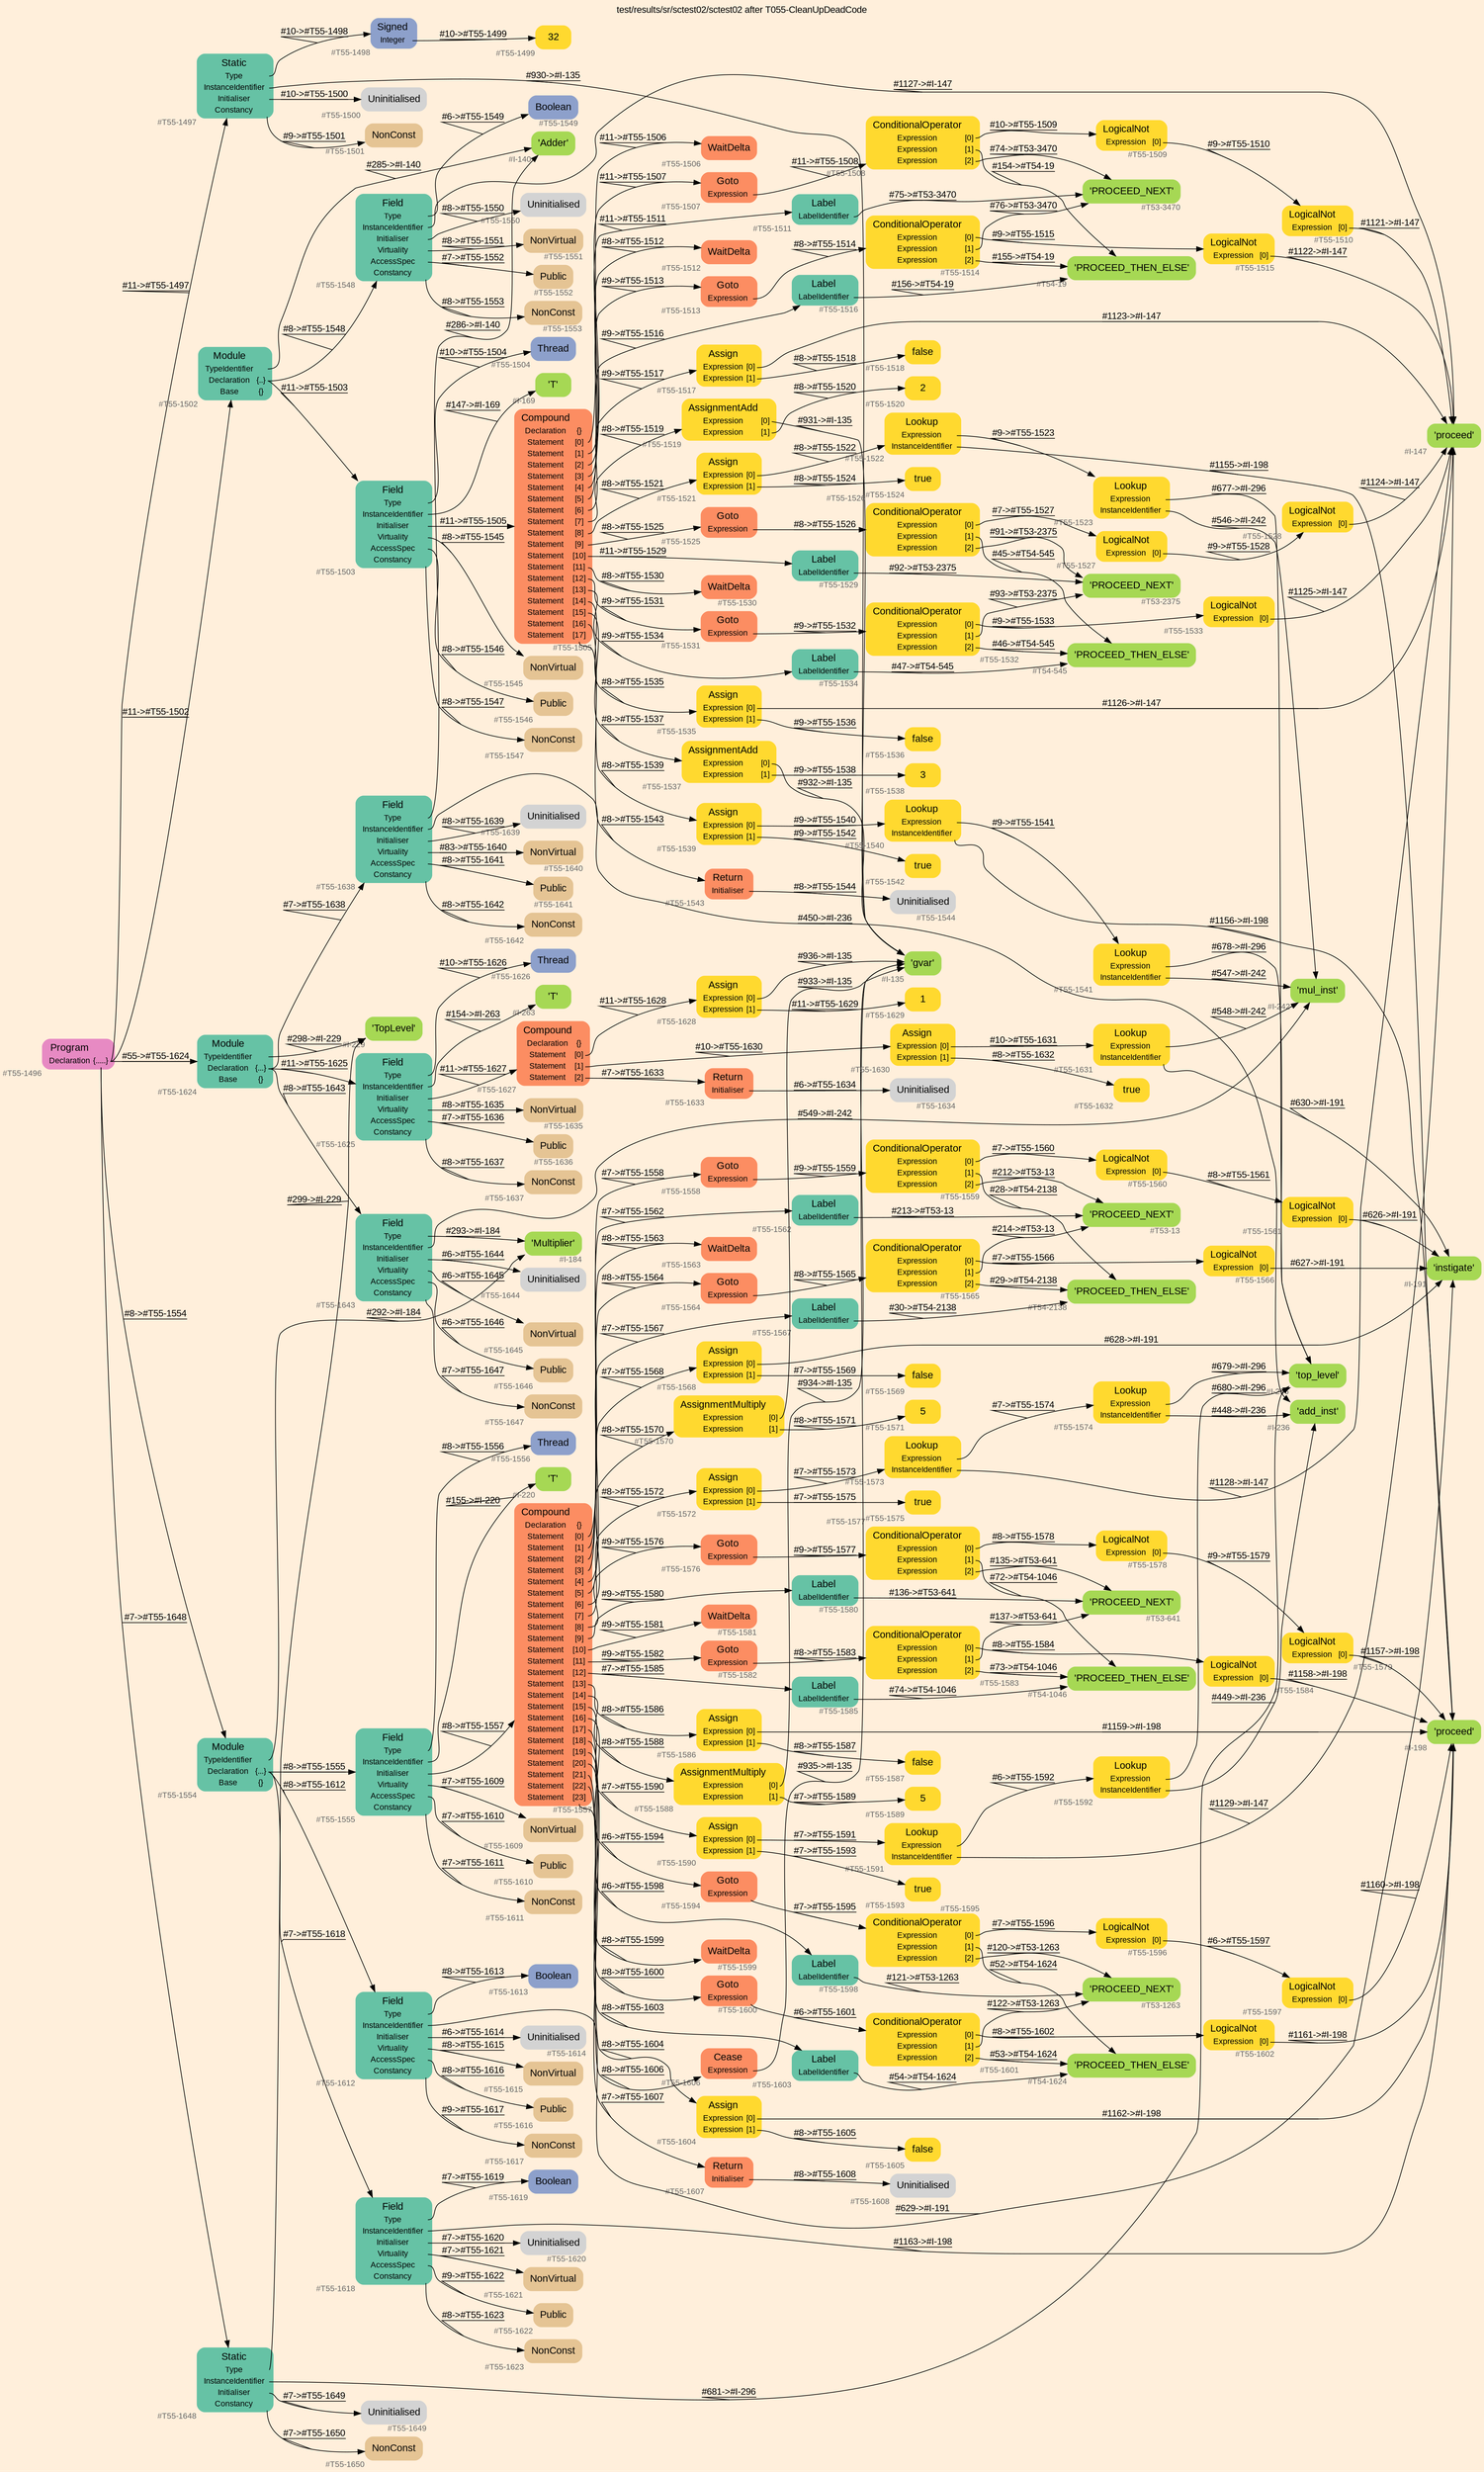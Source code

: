 digraph "test/results/sr/sctest02/sctest02 after T055-CleanUpDeadCode" {
label = "test/results/sr/sctest02/sctest02 after T055-CleanUpDeadCode"
labelloc = t
graph [
    rankdir = "LR"
    ranksep = 0.3
    bgcolor = antiquewhite1
    color = black
    fontcolor = black
    fontname = "Arial"
];
node [
    fontname = "Arial"
];
edge [
    fontname = "Arial"
];

// -------------------- node figure --------------------
// -------- block #T55-1496 ----------
"#T55-1496" [
    fillcolor = "/set28/4"
    xlabel = "#T55-1496"
    fontsize = "12"
    fontcolor = grey40
    shape = "plaintext"
    label = <<TABLE BORDER="0" CELLBORDER="0" CELLSPACING="0">
     <TR><TD><FONT COLOR="black" POINT-SIZE="15">Program</FONT></TD></TR>
     <TR><TD><FONT COLOR="black" POINT-SIZE="12">Declaration</FONT></TD><TD PORT="port0"><FONT COLOR="black" POINT-SIZE="12">{.....}</FONT></TD></TR>
    </TABLE>>
    style = "rounded,filled"
];

// -------- block #T55-1497 ----------
"#T55-1497" [
    fillcolor = "/set28/1"
    xlabel = "#T55-1497"
    fontsize = "12"
    fontcolor = grey40
    shape = "plaintext"
    label = <<TABLE BORDER="0" CELLBORDER="0" CELLSPACING="0">
     <TR><TD><FONT COLOR="black" POINT-SIZE="15">Static</FONT></TD></TR>
     <TR><TD><FONT COLOR="black" POINT-SIZE="12">Type</FONT></TD><TD PORT="port0"></TD></TR>
     <TR><TD><FONT COLOR="black" POINT-SIZE="12">InstanceIdentifier</FONT></TD><TD PORT="port1"></TD></TR>
     <TR><TD><FONT COLOR="black" POINT-SIZE="12">Initialiser</FONT></TD><TD PORT="port2"></TD></TR>
     <TR><TD><FONT COLOR="black" POINT-SIZE="12">Constancy</FONT></TD><TD PORT="port3"></TD></TR>
    </TABLE>>
    style = "rounded,filled"
];

// -------- block #T55-1498 ----------
"#T55-1498" [
    fillcolor = "/set28/3"
    xlabel = "#T55-1498"
    fontsize = "12"
    fontcolor = grey40
    shape = "plaintext"
    label = <<TABLE BORDER="0" CELLBORDER="0" CELLSPACING="0">
     <TR><TD><FONT COLOR="black" POINT-SIZE="15">Signed</FONT></TD></TR>
     <TR><TD><FONT COLOR="black" POINT-SIZE="12">Integer</FONT></TD><TD PORT="port0"></TD></TR>
    </TABLE>>
    style = "rounded,filled"
];

// -------- block #T55-1499 ----------
"#T55-1499" [
    fillcolor = "/set28/6"
    xlabel = "#T55-1499"
    fontsize = "12"
    fontcolor = grey40
    shape = "plaintext"
    label = <<TABLE BORDER="0" CELLBORDER="0" CELLSPACING="0">
     <TR><TD><FONT COLOR="black" POINT-SIZE="15">32</FONT></TD></TR>
    </TABLE>>
    style = "rounded,filled"
];

// -------- block #I-135 ----------
"#I-135" [
    fillcolor = "/set28/5"
    xlabel = "#I-135"
    fontsize = "12"
    fontcolor = grey40
    shape = "plaintext"
    label = <<TABLE BORDER="0" CELLBORDER="0" CELLSPACING="0">
     <TR><TD><FONT COLOR="black" POINT-SIZE="15">'gvar'</FONT></TD></TR>
    </TABLE>>
    style = "rounded,filled"
];

// -------- block #T55-1500 ----------
"#T55-1500" [
    xlabel = "#T55-1500"
    fontsize = "12"
    fontcolor = grey40
    shape = "plaintext"
    label = <<TABLE BORDER="0" CELLBORDER="0" CELLSPACING="0">
     <TR><TD><FONT COLOR="black" POINT-SIZE="15">Uninitialised</FONT></TD></TR>
    </TABLE>>
    style = "rounded,filled"
];

// -------- block #T55-1501 ----------
"#T55-1501" [
    fillcolor = "/set28/7"
    xlabel = "#T55-1501"
    fontsize = "12"
    fontcolor = grey40
    shape = "plaintext"
    label = <<TABLE BORDER="0" CELLBORDER="0" CELLSPACING="0">
     <TR><TD><FONT COLOR="black" POINT-SIZE="15">NonConst</FONT></TD></TR>
    </TABLE>>
    style = "rounded,filled"
];

// -------- block #T55-1502 ----------
"#T55-1502" [
    fillcolor = "/set28/1"
    xlabel = "#T55-1502"
    fontsize = "12"
    fontcolor = grey40
    shape = "plaintext"
    label = <<TABLE BORDER="0" CELLBORDER="0" CELLSPACING="0">
     <TR><TD><FONT COLOR="black" POINT-SIZE="15">Module</FONT></TD></TR>
     <TR><TD><FONT COLOR="black" POINT-SIZE="12">TypeIdentifier</FONT></TD><TD PORT="port0"></TD></TR>
     <TR><TD><FONT COLOR="black" POINT-SIZE="12">Declaration</FONT></TD><TD PORT="port1"><FONT COLOR="black" POINT-SIZE="12">{..}</FONT></TD></TR>
     <TR><TD><FONT COLOR="black" POINT-SIZE="12">Base</FONT></TD><TD PORT="port2"><FONT COLOR="black" POINT-SIZE="12">{}</FONT></TD></TR>
    </TABLE>>
    style = "rounded,filled"
];

// -------- block #I-140 ----------
"#I-140" [
    fillcolor = "/set28/5"
    xlabel = "#I-140"
    fontsize = "12"
    fontcolor = grey40
    shape = "plaintext"
    label = <<TABLE BORDER="0" CELLBORDER="0" CELLSPACING="0">
     <TR><TD><FONT COLOR="black" POINT-SIZE="15">'Adder'</FONT></TD></TR>
    </TABLE>>
    style = "rounded,filled"
];

// -------- block #T55-1503 ----------
"#T55-1503" [
    fillcolor = "/set28/1"
    xlabel = "#T55-1503"
    fontsize = "12"
    fontcolor = grey40
    shape = "plaintext"
    label = <<TABLE BORDER="0" CELLBORDER="0" CELLSPACING="0">
     <TR><TD><FONT COLOR="black" POINT-SIZE="15">Field</FONT></TD></TR>
     <TR><TD><FONT COLOR="black" POINT-SIZE="12">Type</FONT></TD><TD PORT="port0"></TD></TR>
     <TR><TD><FONT COLOR="black" POINT-SIZE="12">InstanceIdentifier</FONT></TD><TD PORT="port1"></TD></TR>
     <TR><TD><FONT COLOR="black" POINT-SIZE="12">Initialiser</FONT></TD><TD PORT="port2"></TD></TR>
     <TR><TD><FONT COLOR="black" POINT-SIZE="12">Virtuality</FONT></TD><TD PORT="port3"></TD></TR>
     <TR><TD><FONT COLOR="black" POINT-SIZE="12">AccessSpec</FONT></TD><TD PORT="port4"></TD></TR>
     <TR><TD><FONT COLOR="black" POINT-SIZE="12">Constancy</FONT></TD><TD PORT="port5"></TD></TR>
    </TABLE>>
    style = "rounded,filled"
];

// -------- block #T55-1504 ----------
"#T55-1504" [
    fillcolor = "/set28/3"
    xlabel = "#T55-1504"
    fontsize = "12"
    fontcolor = grey40
    shape = "plaintext"
    label = <<TABLE BORDER="0" CELLBORDER="0" CELLSPACING="0">
     <TR><TD><FONT COLOR="black" POINT-SIZE="15">Thread</FONT></TD></TR>
    </TABLE>>
    style = "rounded,filled"
];

// -------- block #I-169 ----------
"#I-169" [
    fillcolor = "/set28/5"
    xlabel = "#I-169"
    fontsize = "12"
    fontcolor = grey40
    shape = "plaintext"
    label = <<TABLE BORDER="0" CELLBORDER="0" CELLSPACING="0">
     <TR><TD><FONT COLOR="black" POINT-SIZE="15">'T'</FONT></TD></TR>
    </TABLE>>
    style = "rounded,filled"
];

// -------- block #T55-1505 ----------
"#T55-1505" [
    fillcolor = "/set28/2"
    xlabel = "#T55-1505"
    fontsize = "12"
    fontcolor = grey40
    shape = "plaintext"
    label = <<TABLE BORDER="0" CELLBORDER="0" CELLSPACING="0">
     <TR><TD><FONT COLOR="black" POINT-SIZE="15">Compound</FONT></TD></TR>
     <TR><TD><FONT COLOR="black" POINT-SIZE="12">Declaration</FONT></TD><TD PORT="port0"><FONT COLOR="black" POINT-SIZE="12">{}</FONT></TD></TR>
     <TR><TD><FONT COLOR="black" POINT-SIZE="12">Statement</FONT></TD><TD PORT="port1"><FONT COLOR="black" POINT-SIZE="12">[0]</FONT></TD></TR>
     <TR><TD><FONT COLOR="black" POINT-SIZE="12">Statement</FONT></TD><TD PORT="port2"><FONT COLOR="black" POINT-SIZE="12">[1]</FONT></TD></TR>
     <TR><TD><FONT COLOR="black" POINT-SIZE="12">Statement</FONT></TD><TD PORT="port3"><FONT COLOR="black" POINT-SIZE="12">[2]</FONT></TD></TR>
     <TR><TD><FONT COLOR="black" POINT-SIZE="12">Statement</FONT></TD><TD PORT="port4"><FONT COLOR="black" POINT-SIZE="12">[3]</FONT></TD></TR>
     <TR><TD><FONT COLOR="black" POINT-SIZE="12">Statement</FONT></TD><TD PORT="port5"><FONT COLOR="black" POINT-SIZE="12">[4]</FONT></TD></TR>
     <TR><TD><FONT COLOR="black" POINT-SIZE="12">Statement</FONT></TD><TD PORT="port6"><FONT COLOR="black" POINT-SIZE="12">[5]</FONT></TD></TR>
     <TR><TD><FONT COLOR="black" POINT-SIZE="12">Statement</FONT></TD><TD PORT="port7"><FONT COLOR="black" POINT-SIZE="12">[6]</FONT></TD></TR>
     <TR><TD><FONT COLOR="black" POINT-SIZE="12">Statement</FONT></TD><TD PORT="port8"><FONT COLOR="black" POINT-SIZE="12">[7]</FONT></TD></TR>
     <TR><TD><FONT COLOR="black" POINT-SIZE="12">Statement</FONT></TD><TD PORT="port9"><FONT COLOR="black" POINT-SIZE="12">[8]</FONT></TD></TR>
     <TR><TD><FONT COLOR="black" POINT-SIZE="12">Statement</FONT></TD><TD PORT="port10"><FONT COLOR="black" POINT-SIZE="12">[9]</FONT></TD></TR>
     <TR><TD><FONT COLOR="black" POINT-SIZE="12">Statement</FONT></TD><TD PORT="port11"><FONT COLOR="black" POINT-SIZE="12">[10]</FONT></TD></TR>
     <TR><TD><FONT COLOR="black" POINT-SIZE="12">Statement</FONT></TD><TD PORT="port12"><FONT COLOR="black" POINT-SIZE="12">[11]</FONT></TD></TR>
     <TR><TD><FONT COLOR="black" POINT-SIZE="12">Statement</FONT></TD><TD PORT="port13"><FONT COLOR="black" POINT-SIZE="12">[12]</FONT></TD></TR>
     <TR><TD><FONT COLOR="black" POINT-SIZE="12">Statement</FONT></TD><TD PORT="port14"><FONT COLOR="black" POINT-SIZE="12">[13]</FONT></TD></TR>
     <TR><TD><FONT COLOR="black" POINT-SIZE="12">Statement</FONT></TD><TD PORT="port15"><FONT COLOR="black" POINT-SIZE="12">[14]</FONT></TD></TR>
     <TR><TD><FONT COLOR="black" POINT-SIZE="12">Statement</FONT></TD><TD PORT="port16"><FONT COLOR="black" POINT-SIZE="12">[15]</FONT></TD></TR>
     <TR><TD><FONT COLOR="black" POINT-SIZE="12">Statement</FONT></TD><TD PORT="port17"><FONT COLOR="black" POINT-SIZE="12">[16]</FONT></TD></TR>
     <TR><TD><FONT COLOR="black" POINT-SIZE="12">Statement</FONT></TD><TD PORT="port18"><FONT COLOR="black" POINT-SIZE="12">[17]</FONT></TD></TR>
    </TABLE>>
    style = "rounded,filled"
];

// -------- block #T55-1506 ----------
"#T55-1506" [
    fillcolor = "/set28/2"
    xlabel = "#T55-1506"
    fontsize = "12"
    fontcolor = grey40
    shape = "plaintext"
    label = <<TABLE BORDER="0" CELLBORDER="0" CELLSPACING="0">
     <TR><TD><FONT COLOR="black" POINT-SIZE="15">WaitDelta</FONT></TD></TR>
    </TABLE>>
    style = "rounded,filled"
];

// -------- block #T55-1507 ----------
"#T55-1507" [
    fillcolor = "/set28/2"
    xlabel = "#T55-1507"
    fontsize = "12"
    fontcolor = grey40
    shape = "plaintext"
    label = <<TABLE BORDER="0" CELLBORDER="0" CELLSPACING="0">
     <TR><TD><FONT COLOR="black" POINT-SIZE="15">Goto</FONT></TD></TR>
     <TR><TD><FONT COLOR="black" POINT-SIZE="12">Expression</FONT></TD><TD PORT="port0"></TD></TR>
    </TABLE>>
    style = "rounded,filled"
];

// -------- block #T55-1508 ----------
"#T55-1508" [
    fillcolor = "/set28/6"
    xlabel = "#T55-1508"
    fontsize = "12"
    fontcolor = grey40
    shape = "plaintext"
    label = <<TABLE BORDER="0" CELLBORDER="0" CELLSPACING="0">
     <TR><TD><FONT COLOR="black" POINT-SIZE="15">ConditionalOperator</FONT></TD></TR>
     <TR><TD><FONT COLOR="black" POINT-SIZE="12">Expression</FONT></TD><TD PORT="port0"><FONT COLOR="black" POINT-SIZE="12">[0]</FONT></TD></TR>
     <TR><TD><FONT COLOR="black" POINT-SIZE="12">Expression</FONT></TD><TD PORT="port1"><FONT COLOR="black" POINT-SIZE="12">[1]</FONT></TD></TR>
     <TR><TD><FONT COLOR="black" POINT-SIZE="12">Expression</FONT></TD><TD PORT="port2"><FONT COLOR="black" POINT-SIZE="12">[2]</FONT></TD></TR>
    </TABLE>>
    style = "rounded,filled"
];

// -------- block #T55-1509 ----------
"#T55-1509" [
    fillcolor = "/set28/6"
    xlabel = "#T55-1509"
    fontsize = "12"
    fontcolor = grey40
    shape = "plaintext"
    label = <<TABLE BORDER="0" CELLBORDER="0" CELLSPACING="0">
     <TR><TD><FONT COLOR="black" POINT-SIZE="15">LogicalNot</FONT></TD></TR>
     <TR><TD><FONT COLOR="black" POINT-SIZE="12">Expression</FONT></TD><TD PORT="port0"><FONT COLOR="black" POINT-SIZE="12">[0]</FONT></TD></TR>
    </TABLE>>
    style = "rounded,filled"
];

// -------- block #T55-1510 ----------
"#T55-1510" [
    fillcolor = "/set28/6"
    xlabel = "#T55-1510"
    fontsize = "12"
    fontcolor = grey40
    shape = "plaintext"
    label = <<TABLE BORDER="0" CELLBORDER="0" CELLSPACING="0">
     <TR><TD><FONT COLOR="black" POINT-SIZE="15">LogicalNot</FONT></TD></TR>
     <TR><TD><FONT COLOR="black" POINT-SIZE="12">Expression</FONT></TD><TD PORT="port0"><FONT COLOR="black" POINT-SIZE="12">[0]</FONT></TD></TR>
    </TABLE>>
    style = "rounded,filled"
];

// -------- block #I-147 ----------
"#I-147" [
    fillcolor = "/set28/5"
    xlabel = "#I-147"
    fontsize = "12"
    fontcolor = grey40
    shape = "plaintext"
    label = <<TABLE BORDER="0" CELLBORDER="0" CELLSPACING="0">
     <TR><TD><FONT COLOR="black" POINT-SIZE="15">'proceed'</FONT></TD></TR>
    </TABLE>>
    style = "rounded,filled"
];

// -------- block #T54-19 ----------
"#T54-19" [
    fillcolor = "/set28/5"
    xlabel = "#T54-19"
    fontsize = "12"
    fontcolor = grey40
    shape = "plaintext"
    label = <<TABLE BORDER="0" CELLBORDER="0" CELLSPACING="0">
     <TR><TD><FONT COLOR="black" POINT-SIZE="15">'PROCEED_THEN_ELSE'</FONT></TD></TR>
    </TABLE>>
    style = "rounded,filled"
];

// -------- block #T53-3470 ----------
"#T53-3470" [
    fillcolor = "/set28/5"
    xlabel = "#T53-3470"
    fontsize = "12"
    fontcolor = grey40
    shape = "plaintext"
    label = <<TABLE BORDER="0" CELLBORDER="0" CELLSPACING="0">
     <TR><TD><FONT COLOR="black" POINT-SIZE="15">'PROCEED_NEXT'</FONT></TD></TR>
    </TABLE>>
    style = "rounded,filled"
];

// -------- block #T55-1511 ----------
"#T55-1511" [
    fillcolor = "/set28/1"
    xlabel = "#T55-1511"
    fontsize = "12"
    fontcolor = grey40
    shape = "plaintext"
    label = <<TABLE BORDER="0" CELLBORDER="0" CELLSPACING="0">
     <TR><TD><FONT COLOR="black" POINT-SIZE="15">Label</FONT></TD></TR>
     <TR><TD><FONT COLOR="black" POINT-SIZE="12">LabelIdentifier</FONT></TD><TD PORT="port0"></TD></TR>
    </TABLE>>
    style = "rounded,filled"
];

// -------- block #T55-1512 ----------
"#T55-1512" [
    fillcolor = "/set28/2"
    xlabel = "#T55-1512"
    fontsize = "12"
    fontcolor = grey40
    shape = "plaintext"
    label = <<TABLE BORDER="0" CELLBORDER="0" CELLSPACING="0">
     <TR><TD><FONT COLOR="black" POINT-SIZE="15">WaitDelta</FONT></TD></TR>
    </TABLE>>
    style = "rounded,filled"
];

// -------- block #T55-1513 ----------
"#T55-1513" [
    fillcolor = "/set28/2"
    xlabel = "#T55-1513"
    fontsize = "12"
    fontcolor = grey40
    shape = "plaintext"
    label = <<TABLE BORDER="0" CELLBORDER="0" CELLSPACING="0">
     <TR><TD><FONT COLOR="black" POINT-SIZE="15">Goto</FONT></TD></TR>
     <TR><TD><FONT COLOR="black" POINT-SIZE="12">Expression</FONT></TD><TD PORT="port0"></TD></TR>
    </TABLE>>
    style = "rounded,filled"
];

// -------- block #T55-1514 ----------
"#T55-1514" [
    fillcolor = "/set28/6"
    xlabel = "#T55-1514"
    fontsize = "12"
    fontcolor = grey40
    shape = "plaintext"
    label = <<TABLE BORDER="0" CELLBORDER="0" CELLSPACING="0">
     <TR><TD><FONT COLOR="black" POINT-SIZE="15">ConditionalOperator</FONT></TD></TR>
     <TR><TD><FONT COLOR="black" POINT-SIZE="12">Expression</FONT></TD><TD PORT="port0"><FONT COLOR="black" POINT-SIZE="12">[0]</FONT></TD></TR>
     <TR><TD><FONT COLOR="black" POINT-SIZE="12">Expression</FONT></TD><TD PORT="port1"><FONT COLOR="black" POINT-SIZE="12">[1]</FONT></TD></TR>
     <TR><TD><FONT COLOR="black" POINT-SIZE="12">Expression</FONT></TD><TD PORT="port2"><FONT COLOR="black" POINT-SIZE="12">[2]</FONT></TD></TR>
    </TABLE>>
    style = "rounded,filled"
];

// -------- block #T55-1515 ----------
"#T55-1515" [
    fillcolor = "/set28/6"
    xlabel = "#T55-1515"
    fontsize = "12"
    fontcolor = grey40
    shape = "plaintext"
    label = <<TABLE BORDER="0" CELLBORDER="0" CELLSPACING="0">
     <TR><TD><FONT COLOR="black" POINT-SIZE="15">LogicalNot</FONT></TD></TR>
     <TR><TD><FONT COLOR="black" POINT-SIZE="12">Expression</FONT></TD><TD PORT="port0"><FONT COLOR="black" POINT-SIZE="12">[0]</FONT></TD></TR>
    </TABLE>>
    style = "rounded,filled"
];

// -------- block #T55-1516 ----------
"#T55-1516" [
    fillcolor = "/set28/1"
    xlabel = "#T55-1516"
    fontsize = "12"
    fontcolor = grey40
    shape = "plaintext"
    label = <<TABLE BORDER="0" CELLBORDER="0" CELLSPACING="0">
     <TR><TD><FONT COLOR="black" POINT-SIZE="15">Label</FONT></TD></TR>
     <TR><TD><FONT COLOR="black" POINT-SIZE="12">LabelIdentifier</FONT></TD><TD PORT="port0"></TD></TR>
    </TABLE>>
    style = "rounded,filled"
];

// -------- block #T55-1517 ----------
"#T55-1517" [
    fillcolor = "/set28/6"
    xlabel = "#T55-1517"
    fontsize = "12"
    fontcolor = grey40
    shape = "plaintext"
    label = <<TABLE BORDER="0" CELLBORDER="0" CELLSPACING="0">
     <TR><TD><FONT COLOR="black" POINT-SIZE="15">Assign</FONT></TD></TR>
     <TR><TD><FONT COLOR="black" POINT-SIZE="12">Expression</FONT></TD><TD PORT="port0"><FONT COLOR="black" POINT-SIZE="12">[0]</FONT></TD></TR>
     <TR><TD><FONT COLOR="black" POINT-SIZE="12">Expression</FONT></TD><TD PORT="port1"><FONT COLOR="black" POINT-SIZE="12">[1]</FONT></TD></TR>
    </TABLE>>
    style = "rounded,filled"
];

// -------- block #T55-1518 ----------
"#T55-1518" [
    fillcolor = "/set28/6"
    xlabel = "#T55-1518"
    fontsize = "12"
    fontcolor = grey40
    shape = "plaintext"
    label = <<TABLE BORDER="0" CELLBORDER="0" CELLSPACING="0">
     <TR><TD><FONT COLOR="black" POINT-SIZE="15">false</FONT></TD></TR>
    </TABLE>>
    style = "rounded,filled"
];

// -------- block #T55-1519 ----------
"#T55-1519" [
    fillcolor = "/set28/6"
    xlabel = "#T55-1519"
    fontsize = "12"
    fontcolor = grey40
    shape = "plaintext"
    label = <<TABLE BORDER="0" CELLBORDER="0" CELLSPACING="0">
     <TR><TD><FONT COLOR="black" POINT-SIZE="15">AssignmentAdd</FONT></TD></TR>
     <TR><TD><FONT COLOR="black" POINT-SIZE="12">Expression</FONT></TD><TD PORT="port0"><FONT COLOR="black" POINT-SIZE="12">[0]</FONT></TD></TR>
     <TR><TD><FONT COLOR="black" POINT-SIZE="12">Expression</FONT></TD><TD PORT="port1"><FONT COLOR="black" POINT-SIZE="12">[1]</FONT></TD></TR>
    </TABLE>>
    style = "rounded,filled"
];

// -------- block #T55-1520 ----------
"#T55-1520" [
    fillcolor = "/set28/6"
    xlabel = "#T55-1520"
    fontsize = "12"
    fontcolor = grey40
    shape = "plaintext"
    label = <<TABLE BORDER="0" CELLBORDER="0" CELLSPACING="0">
     <TR><TD><FONT COLOR="black" POINT-SIZE="15">2</FONT></TD></TR>
    </TABLE>>
    style = "rounded,filled"
];

// -------- block #T55-1521 ----------
"#T55-1521" [
    fillcolor = "/set28/6"
    xlabel = "#T55-1521"
    fontsize = "12"
    fontcolor = grey40
    shape = "plaintext"
    label = <<TABLE BORDER="0" CELLBORDER="0" CELLSPACING="0">
     <TR><TD><FONT COLOR="black" POINT-SIZE="15">Assign</FONT></TD></TR>
     <TR><TD><FONT COLOR="black" POINT-SIZE="12">Expression</FONT></TD><TD PORT="port0"><FONT COLOR="black" POINT-SIZE="12">[0]</FONT></TD></TR>
     <TR><TD><FONT COLOR="black" POINT-SIZE="12">Expression</FONT></TD><TD PORT="port1"><FONT COLOR="black" POINT-SIZE="12">[1]</FONT></TD></TR>
    </TABLE>>
    style = "rounded,filled"
];

// -------- block #T55-1522 ----------
"#T55-1522" [
    fillcolor = "/set28/6"
    xlabel = "#T55-1522"
    fontsize = "12"
    fontcolor = grey40
    shape = "plaintext"
    label = <<TABLE BORDER="0" CELLBORDER="0" CELLSPACING="0">
     <TR><TD><FONT COLOR="black" POINT-SIZE="15">Lookup</FONT></TD></TR>
     <TR><TD><FONT COLOR="black" POINT-SIZE="12">Expression</FONT></TD><TD PORT="port0"></TD></TR>
     <TR><TD><FONT COLOR="black" POINT-SIZE="12">InstanceIdentifier</FONT></TD><TD PORT="port1"></TD></TR>
    </TABLE>>
    style = "rounded,filled"
];

// -------- block #T55-1523 ----------
"#T55-1523" [
    fillcolor = "/set28/6"
    xlabel = "#T55-1523"
    fontsize = "12"
    fontcolor = grey40
    shape = "plaintext"
    label = <<TABLE BORDER="0" CELLBORDER="0" CELLSPACING="0">
     <TR><TD><FONT COLOR="black" POINT-SIZE="15">Lookup</FONT></TD></TR>
     <TR><TD><FONT COLOR="black" POINT-SIZE="12">Expression</FONT></TD><TD PORT="port0"></TD></TR>
     <TR><TD><FONT COLOR="black" POINT-SIZE="12">InstanceIdentifier</FONT></TD><TD PORT="port1"></TD></TR>
    </TABLE>>
    style = "rounded,filled"
];

// -------- block #I-296 ----------
"#I-296" [
    fillcolor = "/set28/5"
    xlabel = "#I-296"
    fontsize = "12"
    fontcolor = grey40
    shape = "plaintext"
    label = <<TABLE BORDER="0" CELLBORDER="0" CELLSPACING="0">
     <TR><TD><FONT COLOR="black" POINT-SIZE="15">'top_level'</FONT></TD></TR>
    </TABLE>>
    style = "rounded,filled"
];

// -------- block #I-242 ----------
"#I-242" [
    fillcolor = "/set28/5"
    xlabel = "#I-242"
    fontsize = "12"
    fontcolor = grey40
    shape = "plaintext"
    label = <<TABLE BORDER="0" CELLBORDER="0" CELLSPACING="0">
     <TR><TD><FONT COLOR="black" POINT-SIZE="15">'mul_inst'</FONT></TD></TR>
    </TABLE>>
    style = "rounded,filled"
];

// -------- block #I-198 ----------
"#I-198" [
    fillcolor = "/set28/5"
    xlabel = "#I-198"
    fontsize = "12"
    fontcolor = grey40
    shape = "plaintext"
    label = <<TABLE BORDER="0" CELLBORDER="0" CELLSPACING="0">
     <TR><TD><FONT COLOR="black" POINT-SIZE="15">'proceed'</FONT></TD></TR>
    </TABLE>>
    style = "rounded,filled"
];

// -------- block #T55-1524 ----------
"#T55-1524" [
    fillcolor = "/set28/6"
    xlabel = "#T55-1524"
    fontsize = "12"
    fontcolor = grey40
    shape = "plaintext"
    label = <<TABLE BORDER="0" CELLBORDER="0" CELLSPACING="0">
     <TR><TD><FONT COLOR="black" POINT-SIZE="15">true</FONT></TD></TR>
    </TABLE>>
    style = "rounded,filled"
];

// -------- block #T55-1525 ----------
"#T55-1525" [
    fillcolor = "/set28/2"
    xlabel = "#T55-1525"
    fontsize = "12"
    fontcolor = grey40
    shape = "plaintext"
    label = <<TABLE BORDER="0" CELLBORDER="0" CELLSPACING="0">
     <TR><TD><FONT COLOR="black" POINT-SIZE="15">Goto</FONT></TD></TR>
     <TR><TD><FONT COLOR="black" POINT-SIZE="12">Expression</FONT></TD><TD PORT="port0"></TD></TR>
    </TABLE>>
    style = "rounded,filled"
];

// -------- block #T55-1526 ----------
"#T55-1526" [
    fillcolor = "/set28/6"
    xlabel = "#T55-1526"
    fontsize = "12"
    fontcolor = grey40
    shape = "plaintext"
    label = <<TABLE BORDER="0" CELLBORDER="0" CELLSPACING="0">
     <TR><TD><FONT COLOR="black" POINT-SIZE="15">ConditionalOperator</FONT></TD></TR>
     <TR><TD><FONT COLOR="black" POINT-SIZE="12">Expression</FONT></TD><TD PORT="port0"><FONT COLOR="black" POINT-SIZE="12">[0]</FONT></TD></TR>
     <TR><TD><FONT COLOR="black" POINT-SIZE="12">Expression</FONT></TD><TD PORT="port1"><FONT COLOR="black" POINT-SIZE="12">[1]</FONT></TD></TR>
     <TR><TD><FONT COLOR="black" POINT-SIZE="12">Expression</FONT></TD><TD PORT="port2"><FONT COLOR="black" POINT-SIZE="12">[2]</FONT></TD></TR>
    </TABLE>>
    style = "rounded,filled"
];

// -------- block #T55-1527 ----------
"#T55-1527" [
    fillcolor = "/set28/6"
    xlabel = "#T55-1527"
    fontsize = "12"
    fontcolor = grey40
    shape = "plaintext"
    label = <<TABLE BORDER="0" CELLBORDER="0" CELLSPACING="0">
     <TR><TD><FONT COLOR="black" POINT-SIZE="15">LogicalNot</FONT></TD></TR>
     <TR><TD><FONT COLOR="black" POINT-SIZE="12">Expression</FONT></TD><TD PORT="port0"><FONT COLOR="black" POINT-SIZE="12">[0]</FONT></TD></TR>
    </TABLE>>
    style = "rounded,filled"
];

// -------- block #T55-1528 ----------
"#T55-1528" [
    fillcolor = "/set28/6"
    xlabel = "#T55-1528"
    fontsize = "12"
    fontcolor = grey40
    shape = "plaintext"
    label = <<TABLE BORDER="0" CELLBORDER="0" CELLSPACING="0">
     <TR><TD><FONT COLOR="black" POINT-SIZE="15">LogicalNot</FONT></TD></TR>
     <TR><TD><FONT COLOR="black" POINT-SIZE="12">Expression</FONT></TD><TD PORT="port0"><FONT COLOR="black" POINT-SIZE="12">[0]</FONT></TD></TR>
    </TABLE>>
    style = "rounded,filled"
];

// -------- block #T54-545 ----------
"#T54-545" [
    fillcolor = "/set28/5"
    xlabel = "#T54-545"
    fontsize = "12"
    fontcolor = grey40
    shape = "plaintext"
    label = <<TABLE BORDER="0" CELLBORDER="0" CELLSPACING="0">
     <TR><TD><FONT COLOR="black" POINT-SIZE="15">'PROCEED_THEN_ELSE'</FONT></TD></TR>
    </TABLE>>
    style = "rounded,filled"
];

// -------- block #T53-2375 ----------
"#T53-2375" [
    fillcolor = "/set28/5"
    xlabel = "#T53-2375"
    fontsize = "12"
    fontcolor = grey40
    shape = "plaintext"
    label = <<TABLE BORDER="0" CELLBORDER="0" CELLSPACING="0">
     <TR><TD><FONT COLOR="black" POINT-SIZE="15">'PROCEED_NEXT'</FONT></TD></TR>
    </TABLE>>
    style = "rounded,filled"
];

// -------- block #T55-1529 ----------
"#T55-1529" [
    fillcolor = "/set28/1"
    xlabel = "#T55-1529"
    fontsize = "12"
    fontcolor = grey40
    shape = "plaintext"
    label = <<TABLE BORDER="0" CELLBORDER="0" CELLSPACING="0">
     <TR><TD><FONT COLOR="black" POINT-SIZE="15">Label</FONT></TD></TR>
     <TR><TD><FONT COLOR="black" POINT-SIZE="12">LabelIdentifier</FONT></TD><TD PORT="port0"></TD></TR>
    </TABLE>>
    style = "rounded,filled"
];

// -------- block #T55-1530 ----------
"#T55-1530" [
    fillcolor = "/set28/2"
    xlabel = "#T55-1530"
    fontsize = "12"
    fontcolor = grey40
    shape = "plaintext"
    label = <<TABLE BORDER="0" CELLBORDER="0" CELLSPACING="0">
     <TR><TD><FONT COLOR="black" POINT-SIZE="15">WaitDelta</FONT></TD></TR>
    </TABLE>>
    style = "rounded,filled"
];

// -------- block #T55-1531 ----------
"#T55-1531" [
    fillcolor = "/set28/2"
    xlabel = "#T55-1531"
    fontsize = "12"
    fontcolor = grey40
    shape = "plaintext"
    label = <<TABLE BORDER="0" CELLBORDER="0" CELLSPACING="0">
     <TR><TD><FONT COLOR="black" POINT-SIZE="15">Goto</FONT></TD></TR>
     <TR><TD><FONT COLOR="black" POINT-SIZE="12">Expression</FONT></TD><TD PORT="port0"></TD></TR>
    </TABLE>>
    style = "rounded,filled"
];

// -------- block #T55-1532 ----------
"#T55-1532" [
    fillcolor = "/set28/6"
    xlabel = "#T55-1532"
    fontsize = "12"
    fontcolor = grey40
    shape = "plaintext"
    label = <<TABLE BORDER="0" CELLBORDER="0" CELLSPACING="0">
     <TR><TD><FONT COLOR="black" POINT-SIZE="15">ConditionalOperator</FONT></TD></TR>
     <TR><TD><FONT COLOR="black" POINT-SIZE="12">Expression</FONT></TD><TD PORT="port0"><FONT COLOR="black" POINT-SIZE="12">[0]</FONT></TD></TR>
     <TR><TD><FONT COLOR="black" POINT-SIZE="12">Expression</FONT></TD><TD PORT="port1"><FONT COLOR="black" POINT-SIZE="12">[1]</FONT></TD></TR>
     <TR><TD><FONT COLOR="black" POINT-SIZE="12">Expression</FONT></TD><TD PORT="port2"><FONT COLOR="black" POINT-SIZE="12">[2]</FONT></TD></TR>
    </TABLE>>
    style = "rounded,filled"
];

// -------- block #T55-1533 ----------
"#T55-1533" [
    fillcolor = "/set28/6"
    xlabel = "#T55-1533"
    fontsize = "12"
    fontcolor = grey40
    shape = "plaintext"
    label = <<TABLE BORDER="0" CELLBORDER="0" CELLSPACING="0">
     <TR><TD><FONT COLOR="black" POINT-SIZE="15">LogicalNot</FONT></TD></TR>
     <TR><TD><FONT COLOR="black" POINT-SIZE="12">Expression</FONT></TD><TD PORT="port0"><FONT COLOR="black" POINT-SIZE="12">[0]</FONT></TD></TR>
    </TABLE>>
    style = "rounded,filled"
];

// -------- block #T55-1534 ----------
"#T55-1534" [
    fillcolor = "/set28/1"
    xlabel = "#T55-1534"
    fontsize = "12"
    fontcolor = grey40
    shape = "plaintext"
    label = <<TABLE BORDER="0" CELLBORDER="0" CELLSPACING="0">
     <TR><TD><FONT COLOR="black" POINT-SIZE="15">Label</FONT></TD></TR>
     <TR><TD><FONT COLOR="black" POINT-SIZE="12">LabelIdentifier</FONT></TD><TD PORT="port0"></TD></TR>
    </TABLE>>
    style = "rounded,filled"
];

// -------- block #T55-1535 ----------
"#T55-1535" [
    fillcolor = "/set28/6"
    xlabel = "#T55-1535"
    fontsize = "12"
    fontcolor = grey40
    shape = "plaintext"
    label = <<TABLE BORDER="0" CELLBORDER="0" CELLSPACING="0">
     <TR><TD><FONT COLOR="black" POINT-SIZE="15">Assign</FONT></TD></TR>
     <TR><TD><FONT COLOR="black" POINT-SIZE="12">Expression</FONT></TD><TD PORT="port0"><FONT COLOR="black" POINT-SIZE="12">[0]</FONT></TD></TR>
     <TR><TD><FONT COLOR="black" POINT-SIZE="12">Expression</FONT></TD><TD PORT="port1"><FONT COLOR="black" POINT-SIZE="12">[1]</FONT></TD></TR>
    </TABLE>>
    style = "rounded,filled"
];

// -------- block #T55-1536 ----------
"#T55-1536" [
    fillcolor = "/set28/6"
    xlabel = "#T55-1536"
    fontsize = "12"
    fontcolor = grey40
    shape = "plaintext"
    label = <<TABLE BORDER="0" CELLBORDER="0" CELLSPACING="0">
     <TR><TD><FONT COLOR="black" POINT-SIZE="15">false</FONT></TD></TR>
    </TABLE>>
    style = "rounded,filled"
];

// -------- block #T55-1537 ----------
"#T55-1537" [
    fillcolor = "/set28/6"
    xlabel = "#T55-1537"
    fontsize = "12"
    fontcolor = grey40
    shape = "plaintext"
    label = <<TABLE BORDER="0" CELLBORDER="0" CELLSPACING="0">
     <TR><TD><FONT COLOR="black" POINT-SIZE="15">AssignmentAdd</FONT></TD></TR>
     <TR><TD><FONT COLOR="black" POINT-SIZE="12">Expression</FONT></TD><TD PORT="port0"><FONT COLOR="black" POINT-SIZE="12">[0]</FONT></TD></TR>
     <TR><TD><FONT COLOR="black" POINT-SIZE="12">Expression</FONT></TD><TD PORT="port1"><FONT COLOR="black" POINT-SIZE="12">[1]</FONT></TD></TR>
    </TABLE>>
    style = "rounded,filled"
];

// -------- block #T55-1538 ----------
"#T55-1538" [
    fillcolor = "/set28/6"
    xlabel = "#T55-1538"
    fontsize = "12"
    fontcolor = grey40
    shape = "plaintext"
    label = <<TABLE BORDER="0" CELLBORDER="0" CELLSPACING="0">
     <TR><TD><FONT COLOR="black" POINT-SIZE="15">3</FONT></TD></TR>
    </TABLE>>
    style = "rounded,filled"
];

// -------- block #T55-1539 ----------
"#T55-1539" [
    fillcolor = "/set28/6"
    xlabel = "#T55-1539"
    fontsize = "12"
    fontcolor = grey40
    shape = "plaintext"
    label = <<TABLE BORDER="0" CELLBORDER="0" CELLSPACING="0">
     <TR><TD><FONT COLOR="black" POINT-SIZE="15">Assign</FONT></TD></TR>
     <TR><TD><FONT COLOR="black" POINT-SIZE="12">Expression</FONT></TD><TD PORT="port0"><FONT COLOR="black" POINT-SIZE="12">[0]</FONT></TD></TR>
     <TR><TD><FONT COLOR="black" POINT-SIZE="12">Expression</FONT></TD><TD PORT="port1"><FONT COLOR="black" POINT-SIZE="12">[1]</FONT></TD></TR>
    </TABLE>>
    style = "rounded,filled"
];

// -------- block #T55-1540 ----------
"#T55-1540" [
    fillcolor = "/set28/6"
    xlabel = "#T55-1540"
    fontsize = "12"
    fontcolor = grey40
    shape = "plaintext"
    label = <<TABLE BORDER="0" CELLBORDER="0" CELLSPACING="0">
     <TR><TD><FONT COLOR="black" POINT-SIZE="15">Lookup</FONT></TD></TR>
     <TR><TD><FONT COLOR="black" POINT-SIZE="12">Expression</FONT></TD><TD PORT="port0"></TD></TR>
     <TR><TD><FONT COLOR="black" POINT-SIZE="12">InstanceIdentifier</FONT></TD><TD PORT="port1"></TD></TR>
    </TABLE>>
    style = "rounded,filled"
];

// -------- block #T55-1541 ----------
"#T55-1541" [
    fillcolor = "/set28/6"
    xlabel = "#T55-1541"
    fontsize = "12"
    fontcolor = grey40
    shape = "plaintext"
    label = <<TABLE BORDER="0" CELLBORDER="0" CELLSPACING="0">
     <TR><TD><FONT COLOR="black" POINT-SIZE="15">Lookup</FONT></TD></TR>
     <TR><TD><FONT COLOR="black" POINT-SIZE="12">Expression</FONT></TD><TD PORT="port0"></TD></TR>
     <TR><TD><FONT COLOR="black" POINT-SIZE="12">InstanceIdentifier</FONT></TD><TD PORT="port1"></TD></TR>
    </TABLE>>
    style = "rounded,filled"
];

// -------- block #T55-1542 ----------
"#T55-1542" [
    fillcolor = "/set28/6"
    xlabel = "#T55-1542"
    fontsize = "12"
    fontcolor = grey40
    shape = "plaintext"
    label = <<TABLE BORDER="0" CELLBORDER="0" CELLSPACING="0">
     <TR><TD><FONT COLOR="black" POINT-SIZE="15">true</FONT></TD></TR>
    </TABLE>>
    style = "rounded,filled"
];

// -------- block #T55-1543 ----------
"#T55-1543" [
    fillcolor = "/set28/2"
    xlabel = "#T55-1543"
    fontsize = "12"
    fontcolor = grey40
    shape = "plaintext"
    label = <<TABLE BORDER="0" CELLBORDER="0" CELLSPACING="0">
     <TR><TD><FONT COLOR="black" POINT-SIZE="15">Return</FONT></TD></TR>
     <TR><TD><FONT COLOR="black" POINT-SIZE="12">Initialiser</FONT></TD><TD PORT="port0"></TD></TR>
    </TABLE>>
    style = "rounded,filled"
];

// -------- block #T55-1544 ----------
"#T55-1544" [
    xlabel = "#T55-1544"
    fontsize = "12"
    fontcolor = grey40
    shape = "plaintext"
    label = <<TABLE BORDER="0" CELLBORDER="0" CELLSPACING="0">
     <TR><TD><FONT COLOR="black" POINT-SIZE="15">Uninitialised</FONT></TD></TR>
    </TABLE>>
    style = "rounded,filled"
];

// -------- block #T55-1545 ----------
"#T55-1545" [
    fillcolor = "/set28/7"
    xlabel = "#T55-1545"
    fontsize = "12"
    fontcolor = grey40
    shape = "plaintext"
    label = <<TABLE BORDER="0" CELLBORDER="0" CELLSPACING="0">
     <TR><TD><FONT COLOR="black" POINT-SIZE="15">NonVirtual</FONT></TD></TR>
    </TABLE>>
    style = "rounded,filled"
];

// -------- block #T55-1546 ----------
"#T55-1546" [
    fillcolor = "/set28/7"
    xlabel = "#T55-1546"
    fontsize = "12"
    fontcolor = grey40
    shape = "plaintext"
    label = <<TABLE BORDER="0" CELLBORDER="0" CELLSPACING="0">
     <TR><TD><FONT COLOR="black" POINT-SIZE="15">Public</FONT></TD></TR>
    </TABLE>>
    style = "rounded,filled"
];

// -------- block #T55-1547 ----------
"#T55-1547" [
    fillcolor = "/set28/7"
    xlabel = "#T55-1547"
    fontsize = "12"
    fontcolor = grey40
    shape = "plaintext"
    label = <<TABLE BORDER="0" CELLBORDER="0" CELLSPACING="0">
     <TR><TD><FONT COLOR="black" POINT-SIZE="15">NonConst</FONT></TD></TR>
    </TABLE>>
    style = "rounded,filled"
];

// -------- block #T55-1548 ----------
"#T55-1548" [
    fillcolor = "/set28/1"
    xlabel = "#T55-1548"
    fontsize = "12"
    fontcolor = grey40
    shape = "plaintext"
    label = <<TABLE BORDER="0" CELLBORDER="0" CELLSPACING="0">
     <TR><TD><FONT COLOR="black" POINT-SIZE="15">Field</FONT></TD></TR>
     <TR><TD><FONT COLOR="black" POINT-SIZE="12">Type</FONT></TD><TD PORT="port0"></TD></TR>
     <TR><TD><FONT COLOR="black" POINT-SIZE="12">InstanceIdentifier</FONT></TD><TD PORT="port1"></TD></TR>
     <TR><TD><FONT COLOR="black" POINT-SIZE="12">Initialiser</FONT></TD><TD PORT="port2"></TD></TR>
     <TR><TD><FONT COLOR="black" POINT-SIZE="12">Virtuality</FONT></TD><TD PORT="port3"></TD></TR>
     <TR><TD><FONT COLOR="black" POINT-SIZE="12">AccessSpec</FONT></TD><TD PORT="port4"></TD></TR>
     <TR><TD><FONT COLOR="black" POINT-SIZE="12">Constancy</FONT></TD><TD PORT="port5"></TD></TR>
    </TABLE>>
    style = "rounded,filled"
];

// -------- block #T55-1549 ----------
"#T55-1549" [
    fillcolor = "/set28/3"
    xlabel = "#T55-1549"
    fontsize = "12"
    fontcolor = grey40
    shape = "plaintext"
    label = <<TABLE BORDER="0" CELLBORDER="0" CELLSPACING="0">
     <TR><TD><FONT COLOR="black" POINT-SIZE="15">Boolean</FONT></TD></TR>
    </TABLE>>
    style = "rounded,filled"
];

// -------- block #T55-1550 ----------
"#T55-1550" [
    xlabel = "#T55-1550"
    fontsize = "12"
    fontcolor = grey40
    shape = "plaintext"
    label = <<TABLE BORDER="0" CELLBORDER="0" CELLSPACING="0">
     <TR><TD><FONT COLOR="black" POINT-SIZE="15">Uninitialised</FONT></TD></TR>
    </TABLE>>
    style = "rounded,filled"
];

// -------- block #T55-1551 ----------
"#T55-1551" [
    fillcolor = "/set28/7"
    xlabel = "#T55-1551"
    fontsize = "12"
    fontcolor = grey40
    shape = "plaintext"
    label = <<TABLE BORDER="0" CELLBORDER="0" CELLSPACING="0">
     <TR><TD><FONT COLOR="black" POINT-SIZE="15">NonVirtual</FONT></TD></TR>
    </TABLE>>
    style = "rounded,filled"
];

// -------- block #T55-1552 ----------
"#T55-1552" [
    fillcolor = "/set28/7"
    xlabel = "#T55-1552"
    fontsize = "12"
    fontcolor = grey40
    shape = "plaintext"
    label = <<TABLE BORDER="0" CELLBORDER="0" CELLSPACING="0">
     <TR><TD><FONT COLOR="black" POINT-SIZE="15">Public</FONT></TD></TR>
    </TABLE>>
    style = "rounded,filled"
];

// -------- block #T55-1553 ----------
"#T55-1553" [
    fillcolor = "/set28/7"
    xlabel = "#T55-1553"
    fontsize = "12"
    fontcolor = grey40
    shape = "plaintext"
    label = <<TABLE BORDER="0" CELLBORDER="0" CELLSPACING="0">
     <TR><TD><FONT COLOR="black" POINT-SIZE="15">NonConst</FONT></TD></TR>
    </TABLE>>
    style = "rounded,filled"
];

// -------- block #T55-1554 ----------
"#T55-1554" [
    fillcolor = "/set28/1"
    xlabel = "#T55-1554"
    fontsize = "12"
    fontcolor = grey40
    shape = "plaintext"
    label = <<TABLE BORDER="0" CELLBORDER="0" CELLSPACING="0">
     <TR><TD><FONT COLOR="black" POINT-SIZE="15">Module</FONT></TD></TR>
     <TR><TD><FONT COLOR="black" POINT-SIZE="12">TypeIdentifier</FONT></TD><TD PORT="port0"></TD></TR>
     <TR><TD><FONT COLOR="black" POINT-SIZE="12">Declaration</FONT></TD><TD PORT="port1"><FONT COLOR="black" POINT-SIZE="12">{...}</FONT></TD></TR>
     <TR><TD><FONT COLOR="black" POINT-SIZE="12">Base</FONT></TD><TD PORT="port2"><FONT COLOR="black" POINT-SIZE="12">{}</FONT></TD></TR>
    </TABLE>>
    style = "rounded,filled"
];

// -------- block #I-184 ----------
"#I-184" [
    fillcolor = "/set28/5"
    xlabel = "#I-184"
    fontsize = "12"
    fontcolor = grey40
    shape = "plaintext"
    label = <<TABLE BORDER="0" CELLBORDER="0" CELLSPACING="0">
     <TR><TD><FONT COLOR="black" POINT-SIZE="15">'Multiplier'</FONT></TD></TR>
    </TABLE>>
    style = "rounded,filled"
];

// -------- block #T55-1555 ----------
"#T55-1555" [
    fillcolor = "/set28/1"
    xlabel = "#T55-1555"
    fontsize = "12"
    fontcolor = grey40
    shape = "plaintext"
    label = <<TABLE BORDER="0" CELLBORDER="0" CELLSPACING="0">
     <TR><TD><FONT COLOR="black" POINT-SIZE="15">Field</FONT></TD></TR>
     <TR><TD><FONT COLOR="black" POINT-SIZE="12">Type</FONT></TD><TD PORT="port0"></TD></TR>
     <TR><TD><FONT COLOR="black" POINT-SIZE="12">InstanceIdentifier</FONT></TD><TD PORT="port1"></TD></TR>
     <TR><TD><FONT COLOR="black" POINT-SIZE="12">Initialiser</FONT></TD><TD PORT="port2"></TD></TR>
     <TR><TD><FONT COLOR="black" POINT-SIZE="12">Virtuality</FONT></TD><TD PORT="port3"></TD></TR>
     <TR><TD><FONT COLOR="black" POINT-SIZE="12">AccessSpec</FONT></TD><TD PORT="port4"></TD></TR>
     <TR><TD><FONT COLOR="black" POINT-SIZE="12">Constancy</FONT></TD><TD PORT="port5"></TD></TR>
    </TABLE>>
    style = "rounded,filled"
];

// -------- block #T55-1556 ----------
"#T55-1556" [
    fillcolor = "/set28/3"
    xlabel = "#T55-1556"
    fontsize = "12"
    fontcolor = grey40
    shape = "plaintext"
    label = <<TABLE BORDER="0" CELLBORDER="0" CELLSPACING="0">
     <TR><TD><FONT COLOR="black" POINT-SIZE="15">Thread</FONT></TD></TR>
    </TABLE>>
    style = "rounded,filled"
];

// -------- block #I-220 ----------
"#I-220" [
    fillcolor = "/set28/5"
    xlabel = "#I-220"
    fontsize = "12"
    fontcolor = grey40
    shape = "plaintext"
    label = <<TABLE BORDER="0" CELLBORDER="0" CELLSPACING="0">
     <TR><TD><FONT COLOR="black" POINT-SIZE="15">'T'</FONT></TD></TR>
    </TABLE>>
    style = "rounded,filled"
];

// -------- block #T55-1557 ----------
"#T55-1557" [
    fillcolor = "/set28/2"
    xlabel = "#T55-1557"
    fontsize = "12"
    fontcolor = grey40
    shape = "plaintext"
    label = <<TABLE BORDER="0" CELLBORDER="0" CELLSPACING="0">
     <TR><TD><FONT COLOR="black" POINT-SIZE="15">Compound</FONT></TD></TR>
     <TR><TD><FONT COLOR="black" POINT-SIZE="12">Declaration</FONT></TD><TD PORT="port0"><FONT COLOR="black" POINT-SIZE="12">{}</FONT></TD></TR>
     <TR><TD><FONT COLOR="black" POINT-SIZE="12">Statement</FONT></TD><TD PORT="port1"><FONT COLOR="black" POINT-SIZE="12">[0]</FONT></TD></TR>
     <TR><TD><FONT COLOR="black" POINT-SIZE="12">Statement</FONT></TD><TD PORT="port2"><FONT COLOR="black" POINT-SIZE="12">[1]</FONT></TD></TR>
     <TR><TD><FONT COLOR="black" POINT-SIZE="12">Statement</FONT></TD><TD PORT="port3"><FONT COLOR="black" POINT-SIZE="12">[2]</FONT></TD></TR>
     <TR><TD><FONT COLOR="black" POINT-SIZE="12">Statement</FONT></TD><TD PORT="port4"><FONT COLOR="black" POINT-SIZE="12">[3]</FONT></TD></TR>
     <TR><TD><FONT COLOR="black" POINT-SIZE="12">Statement</FONT></TD><TD PORT="port5"><FONT COLOR="black" POINT-SIZE="12">[4]</FONT></TD></TR>
     <TR><TD><FONT COLOR="black" POINT-SIZE="12">Statement</FONT></TD><TD PORT="port6"><FONT COLOR="black" POINT-SIZE="12">[5]</FONT></TD></TR>
     <TR><TD><FONT COLOR="black" POINT-SIZE="12">Statement</FONT></TD><TD PORT="port7"><FONT COLOR="black" POINT-SIZE="12">[6]</FONT></TD></TR>
     <TR><TD><FONT COLOR="black" POINT-SIZE="12">Statement</FONT></TD><TD PORT="port8"><FONT COLOR="black" POINT-SIZE="12">[7]</FONT></TD></TR>
     <TR><TD><FONT COLOR="black" POINT-SIZE="12">Statement</FONT></TD><TD PORT="port9"><FONT COLOR="black" POINT-SIZE="12">[8]</FONT></TD></TR>
     <TR><TD><FONT COLOR="black" POINT-SIZE="12">Statement</FONT></TD><TD PORT="port10"><FONT COLOR="black" POINT-SIZE="12">[9]</FONT></TD></TR>
     <TR><TD><FONT COLOR="black" POINT-SIZE="12">Statement</FONT></TD><TD PORT="port11"><FONT COLOR="black" POINT-SIZE="12">[10]</FONT></TD></TR>
     <TR><TD><FONT COLOR="black" POINT-SIZE="12">Statement</FONT></TD><TD PORT="port12"><FONT COLOR="black" POINT-SIZE="12">[11]</FONT></TD></TR>
     <TR><TD><FONT COLOR="black" POINT-SIZE="12">Statement</FONT></TD><TD PORT="port13"><FONT COLOR="black" POINT-SIZE="12">[12]</FONT></TD></TR>
     <TR><TD><FONT COLOR="black" POINT-SIZE="12">Statement</FONT></TD><TD PORT="port14"><FONT COLOR="black" POINT-SIZE="12">[13]</FONT></TD></TR>
     <TR><TD><FONT COLOR="black" POINT-SIZE="12">Statement</FONT></TD><TD PORT="port15"><FONT COLOR="black" POINT-SIZE="12">[14]</FONT></TD></TR>
     <TR><TD><FONT COLOR="black" POINT-SIZE="12">Statement</FONT></TD><TD PORT="port16"><FONT COLOR="black" POINT-SIZE="12">[15]</FONT></TD></TR>
     <TR><TD><FONT COLOR="black" POINT-SIZE="12">Statement</FONT></TD><TD PORT="port17"><FONT COLOR="black" POINT-SIZE="12">[16]</FONT></TD></TR>
     <TR><TD><FONT COLOR="black" POINT-SIZE="12">Statement</FONT></TD><TD PORT="port18"><FONT COLOR="black" POINT-SIZE="12">[17]</FONT></TD></TR>
     <TR><TD><FONT COLOR="black" POINT-SIZE="12">Statement</FONT></TD><TD PORT="port19"><FONT COLOR="black" POINT-SIZE="12">[18]</FONT></TD></TR>
     <TR><TD><FONT COLOR="black" POINT-SIZE="12">Statement</FONT></TD><TD PORT="port20"><FONT COLOR="black" POINT-SIZE="12">[19]</FONT></TD></TR>
     <TR><TD><FONT COLOR="black" POINT-SIZE="12">Statement</FONT></TD><TD PORT="port21"><FONT COLOR="black" POINT-SIZE="12">[20]</FONT></TD></TR>
     <TR><TD><FONT COLOR="black" POINT-SIZE="12">Statement</FONT></TD><TD PORT="port22"><FONT COLOR="black" POINT-SIZE="12">[21]</FONT></TD></TR>
     <TR><TD><FONT COLOR="black" POINT-SIZE="12">Statement</FONT></TD><TD PORT="port23"><FONT COLOR="black" POINT-SIZE="12">[22]</FONT></TD></TR>
     <TR><TD><FONT COLOR="black" POINT-SIZE="12">Statement</FONT></TD><TD PORT="port24"><FONT COLOR="black" POINT-SIZE="12">[23]</FONT></TD></TR>
    </TABLE>>
    style = "rounded,filled"
];

// -------- block #T55-1558 ----------
"#T55-1558" [
    fillcolor = "/set28/2"
    xlabel = "#T55-1558"
    fontsize = "12"
    fontcolor = grey40
    shape = "plaintext"
    label = <<TABLE BORDER="0" CELLBORDER="0" CELLSPACING="0">
     <TR><TD><FONT COLOR="black" POINT-SIZE="15">Goto</FONT></TD></TR>
     <TR><TD><FONT COLOR="black" POINT-SIZE="12">Expression</FONT></TD><TD PORT="port0"></TD></TR>
    </TABLE>>
    style = "rounded,filled"
];

// -------- block #T55-1559 ----------
"#T55-1559" [
    fillcolor = "/set28/6"
    xlabel = "#T55-1559"
    fontsize = "12"
    fontcolor = grey40
    shape = "plaintext"
    label = <<TABLE BORDER="0" CELLBORDER="0" CELLSPACING="0">
     <TR><TD><FONT COLOR="black" POINT-SIZE="15">ConditionalOperator</FONT></TD></TR>
     <TR><TD><FONT COLOR="black" POINT-SIZE="12">Expression</FONT></TD><TD PORT="port0"><FONT COLOR="black" POINT-SIZE="12">[0]</FONT></TD></TR>
     <TR><TD><FONT COLOR="black" POINT-SIZE="12">Expression</FONT></TD><TD PORT="port1"><FONT COLOR="black" POINT-SIZE="12">[1]</FONT></TD></TR>
     <TR><TD><FONT COLOR="black" POINT-SIZE="12">Expression</FONT></TD><TD PORT="port2"><FONT COLOR="black" POINT-SIZE="12">[2]</FONT></TD></TR>
    </TABLE>>
    style = "rounded,filled"
];

// -------- block #T55-1560 ----------
"#T55-1560" [
    fillcolor = "/set28/6"
    xlabel = "#T55-1560"
    fontsize = "12"
    fontcolor = grey40
    shape = "plaintext"
    label = <<TABLE BORDER="0" CELLBORDER="0" CELLSPACING="0">
     <TR><TD><FONT COLOR="black" POINT-SIZE="15">LogicalNot</FONT></TD></TR>
     <TR><TD><FONT COLOR="black" POINT-SIZE="12">Expression</FONT></TD><TD PORT="port0"><FONT COLOR="black" POINT-SIZE="12">[0]</FONT></TD></TR>
    </TABLE>>
    style = "rounded,filled"
];

// -------- block #T55-1561 ----------
"#T55-1561" [
    fillcolor = "/set28/6"
    xlabel = "#T55-1561"
    fontsize = "12"
    fontcolor = grey40
    shape = "plaintext"
    label = <<TABLE BORDER="0" CELLBORDER="0" CELLSPACING="0">
     <TR><TD><FONT COLOR="black" POINT-SIZE="15">LogicalNot</FONT></TD></TR>
     <TR><TD><FONT COLOR="black" POINT-SIZE="12">Expression</FONT></TD><TD PORT="port0"><FONT COLOR="black" POINT-SIZE="12">[0]</FONT></TD></TR>
    </TABLE>>
    style = "rounded,filled"
];

// -------- block #I-191 ----------
"#I-191" [
    fillcolor = "/set28/5"
    xlabel = "#I-191"
    fontsize = "12"
    fontcolor = grey40
    shape = "plaintext"
    label = <<TABLE BORDER="0" CELLBORDER="0" CELLSPACING="0">
     <TR><TD><FONT COLOR="black" POINT-SIZE="15">'instigate'</FONT></TD></TR>
    </TABLE>>
    style = "rounded,filled"
];

// -------- block #T54-2138 ----------
"#T54-2138" [
    fillcolor = "/set28/5"
    xlabel = "#T54-2138"
    fontsize = "12"
    fontcolor = grey40
    shape = "plaintext"
    label = <<TABLE BORDER="0" CELLBORDER="0" CELLSPACING="0">
     <TR><TD><FONT COLOR="black" POINT-SIZE="15">'PROCEED_THEN_ELSE'</FONT></TD></TR>
    </TABLE>>
    style = "rounded,filled"
];

// -------- block #T53-13 ----------
"#T53-13" [
    fillcolor = "/set28/5"
    xlabel = "#T53-13"
    fontsize = "12"
    fontcolor = grey40
    shape = "plaintext"
    label = <<TABLE BORDER="0" CELLBORDER="0" CELLSPACING="0">
     <TR><TD><FONT COLOR="black" POINT-SIZE="15">'PROCEED_NEXT'</FONT></TD></TR>
    </TABLE>>
    style = "rounded,filled"
];

// -------- block #T55-1562 ----------
"#T55-1562" [
    fillcolor = "/set28/1"
    xlabel = "#T55-1562"
    fontsize = "12"
    fontcolor = grey40
    shape = "plaintext"
    label = <<TABLE BORDER="0" CELLBORDER="0" CELLSPACING="0">
     <TR><TD><FONT COLOR="black" POINT-SIZE="15">Label</FONT></TD></TR>
     <TR><TD><FONT COLOR="black" POINT-SIZE="12">LabelIdentifier</FONT></TD><TD PORT="port0"></TD></TR>
    </TABLE>>
    style = "rounded,filled"
];

// -------- block #T55-1563 ----------
"#T55-1563" [
    fillcolor = "/set28/2"
    xlabel = "#T55-1563"
    fontsize = "12"
    fontcolor = grey40
    shape = "plaintext"
    label = <<TABLE BORDER="0" CELLBORDER="0" CELLSPACING="0">
     <TR><TD><FONT COLOR="black" POINT-SIZE="15">WaitDelta</FONT></TD></TR>
    </TABLE>>
    style = "rounded,filled"
];

// -------- block #T55-1564 ----------
"#T55-1564" [
    fillcolor = "/set28/2"
    xlabel = "#T55-1564"
    fontsize = "12"
    fontcolor = grey40
    shape = "plaintext"
    label = <<TABLE BORDER="0" CELLBORDER="0" CELLSPACING="0">
     <TR><TD><FONT COLOR="black" POINT-SIZE="15">Goto</FONT></TD></TR>
     <TR><TD><FONT COLOR="black" POINT-SIZE="12">Expression</FONT></TD><TD PORT="port0"></TD></TR>
    </TABLE>>
    style = "rounded,filled"
];

// -------- block #T55-1565 ----------
"#T55-1565" [
    fillcolor = "/set28/6"
    xlabel = "#T55-1565"
    fontsize = "12"
    fontcolor = grey40
    shape = "plaintext"
    label = <<TABLE BORDER="0" CELLBORDER="0" CELLSPACING="0">
     <TR><TD><FONT COLOR="black" POINT-SIZE="15">ConditionalOperator</FONT></TD></TR>
     <TR><TD><FONT COLOR="black" POINT-SIZE="12">Expression</FONT></TD><TD PORT="port0"><FONT COLOR="black" POINT-SIZE="12">[0]</FONT></TD></TR>
     <TR><TD><FONT COLOR="black" POINT-SIZE="12">Expression</FONT></TD><TD PORT="port1"><FONT COLOR="black" POINT-SIZE="12">[1]</FONT></TD></TR>
     <TR><TD><FONT COLOR="black" POINT-SIZE="12">Expression</FONT></TD><TD PORT="port2"><FONT COLOR="black" POINT-SIZE="12">[2]</FONT></TD></TR>
    </TABLE>>
    style = "rounded,filled"
];

// -------- block #T55-1566 ----------
"#T55-1566" [
    fillcolor = "/set28/6"
    xlabel = "#T55-1566"
    fontsize = "12"
    fontcolor = grey40
    shape = "plaintext"
    label = <<TABLE BORDER="0" CELLBORDER="0" CELLSPACING="0">
     <TR><TD><FONT COLOR="black" POINT-SIZE="15">LogicalNot</FONT></TD></TR>
     <TR><TD><FONT COLOR="black" POINT-SIZE="12">Expression</FONT></TD><TD PORT="port0"><FONT COLOR="black" POINT-SIZE="12">[0]</FONT></TD></TR>
    </TABLE>>
    style = "rounded,filled"
];

// -------- block #T55-1567 ----------
"#T55-1567" [
    fillcolor = "/set28/1"
    xlabel = "#T55-1567"
    fontsize = "12"
    fontcolor = grey40
    shape = "plaintext"
    label = <<TABLE BORDER="0" CELLBORDER="0" CELLSPACING="0">
     <TR><TD><FONT COLOR="black" POINT-SIZE="15">Label</FONT></TD></TR>
     <TR><TD><FONT COLOR="black" POINT-SIZE="12">LabelIdentifier</FONT></TD><TD PORT="port0"></TD></TR>
    </TABLE>>
    style = "rounded,filled"
];

// -------- block #T55-1568 ----------
"#T55-1568" [
    fillcolor = "/set28/6"
    xlabel = "#T55-1568"
    fontsize = "12"
    fontcolor = grey40
    shape = "plaintext"
    label = <<TABLE BORDER="0" CELLBORDER="0" CELLSPACING="0">
     <TR><TD><FONT COLOR="black" POINT-SIZE="15">Assign</FONT></TD></TR>
     <TR><TD><FONT COLOR="black" POINT-SIZE="12">Expression</FONT></TD><TD PORT="port0"><FONT COLOR="black" POINT-SIZE="12">[0]</FONT></TD></TR>
     <TR><TD><FONT COLOR="black" POINT-SIZE="12">Expression</FONT></TD><TD PORT="port1"><FONT COLOR="black" POINT-SIZE="12">[1]</FONT></TD></TR>
    </TABLE>>
    style = "rounded,filled"
];

// -------- block #T55-1569 ----------
"#T55-1569" [
    fillcolor = "/set28/6"
    xlabel = "#T55-1569"
    fontsize = "12"
    fontcolor = grey40
    shape = "plaintext"
    label = <<TABLE BORDER="0" CELLBORDER="0" CELLSPACING="0">
     <TR><TD><FONT COLOR="black" POINT-SIZE="15">false</FONT></TD></TR>
    </TABLE>>
    style = "rounded,filled"
];

// -------- block #T55-1570 ----------
"#T55-1570" [
    fillcolor = "/set28/6"
    xlabel = "#T55-1570"
    fontsize = "12"
    fontcolor = grey40
    shape = "plaintext"
    label = <<TABLE BORDER="0" CELLBORDER="0" CELLSPACING="0">
     <TR><TD><FONT COLOR="black" POINT-SIZE="15">AssignmentMultiply</FONT></TD></TR>
     <TR><TD><FONT COLOR="black" POINT-SIZE="12">Expression</FONT></TD><TD PORT="port0"><FONT COLOR="black" POINT-SIZE="12">[0]</FONT></TD></TR>
     <TR><TD><FONT COLOR="black" POINT-SIZE="12">Expression</FONT></TD><TD PORT="port1"><FONT COLOR="black" POINT-SIZE="12">[1]</FONT></TD></TR>
    </TABLE>>
    style = "rounded,filled"
];

// -------- block #T55-1571 ----------
"#T55-1571" [
    fillcolor = "/set28/6"
    xlabel = "#T55-1571"
    fontsize = "12"
    fontcolor = grey40
    shape = "plaintext"
    label = <<TABLE BORDER="0" CELLBORDER="0" CELLSPACING="0">
     <TR><TD><FONT COLOR="black" POINT-SIZE="15">5</FONT></TD></TR>
    </TABLE>>
    style = "rounded,filled"
];

// -------- block #T55-1572 ----------
"#T55-1572" [
    fillcolor = "/set28/6"
    xlabel = "#T55-1572"
    fontsize = "12"
    fontcolor = grey40
    shape = "plaintext"
    label = <<TABLE BORDER="0" CELLBORDER="0" CELLSPACING="0">
     <TR><TD><FONT COLOR="black" POINT-SIZE="15">Assign</FONT></TD></TR>
     <TR><TD><FONT COLOR="black" POINT-SIZE="12">Expression</FONT></TD><TD PORT="port0"><FONT COLOR="black" POINT-SIZE="12">[0]</FONT></TD></TR>
     <TR><TD><FONT COLOR="black" POINT-SIZE="12">Expression</FONT></TD><TD PORT="port1"><FONT COLOR="black" POINT-SIZE="12">[1]</FONT></TD></TR>
    </TABLE>>
    style = "rounded,filled"
];

// -------- block #T55-1573 ----------
"#T55-1573" [
    fillcolor = "/set28/6"
    xlabel = "#T55-1573"
    fontsize = "12"
    fontcolor = grey40
    shape = "plaintext"
    label = <<TABLE BORDER="0" CELLBORDER="0" CELLSPACING="0">
     <TR><TD><FONT COLOR="black" POINT-SIZE="15">Lookup</FONT></TD></TR>
     <TR><TD><FONT COLOR="black" POINT-SIZE="12">Expression</FONT></TD><TD PORT="port0"></TD></TR>
     <TR><TD><FONT COLOR="black" POINT-SIZE="12">InstanceIdentifier</FONT></TD><TD PORT="port1"></TD></TR>
    </TABLE>>
    style = "rounded,filled"
];

// -------- block #T55-1574 ----------
"#T55-1574" [
    fillcolor = "/set28/6"
    xlabel = "#T55-1574"
    fontsize = "12"
    fontcolor = grey40
    shape = "plaintext"
    label = <<TABLE BORDER="0" CELLBORDER="0" CELLSPACING="0">
     <TR><TD><FONT COLOR="black" POINT-SIZE="15">Lookup</FONT></TD></TR>
     <TR><TD><FONT COLOR="black" POINT-SIZE="12">Expression</FONT></TD><TD PORT="port0"></TD></TR>
     <TR><TD><FONT COLOR="black" POINT-SIZE="12">InstanceIdentifier</FONT></TD><TD PORT="port1"></TD></TR>
    </TABLE>>
    style = "rounded,filled"
];

// -------- block #I-236 ----------
"#I-236" [
    fillcolor = "/set28/5"
    xlabel = "#I-236"
    fontsize = "12"
    fontcolor = grey40
    shape = "plaintext"
    label = <<TABLE BORDER="0" CELLBORDER="0" CELLSPACING="0">
     <TR><TD><FONT COLOR="black" POINT-SIZE="15">'add_inst'</FONT></TD></TR>
    </TABLE>>
    style = "rounded,filled"
];

// -------- block #T55-1575 ----------
"#T55-1575" [
    fillcolor = "/set28/6"
    xlabel = "#T55-1575"
    fontsize = "12"
    fontcolor = grey40
    shape = "plaintext"
    label = <<TABLE BORDER="0" CELLBORDER="0" CELLSPACING="0">
     <TR><TD><FONT COLOR="black" POINT-SIZE="15">true</FONT></TD></TR>
    </TABLE>>
    style = "rounded,filled"
];

// -------- block #T55-1576 ----------
"#T55-1576" [
    fillcolor = "/set28/2"
    xlabel = "#T55-1576"
    fontsize = "12"
    fontcolor = grey40
    shape = "plaintext"
    label = <<TABLE BORDER="0" CELLBORDER="0" CELLSPACING="0">
     <TR><TD><FONT COLOR="black" POINT-SIZE="15">Goto</FONT></TD></TR>
     <TR><TD><FONT COLOR="black" POINT-SIZE="12">Expression</FONT></TD><TD PORT="port0"></TD></TR>
    </TABLE>>
    style = "rounded,filled"
];

// -------- block #T55-1577 ----------
"#T55-1577" [
    fillcolor = "/set28/6"
    xlabel = "#T55-1577"
    fontsize = "12"
    fontcolor = grey40
    shape = "plaintext"
    label = <<TABLE BORDER="0" CELLBORDER="0" CELLSPACING="0">
     <TR><TD><FONT COLOR="black" POINT-SIZE="15">ConditionalOperator</FONT></TD></TR>
     <TR><TD><FONT COLOR="black" POINT-SIZE="12">Expression</FONT></TD><TD PORT="port0"><FONT COLOR="black" POINT-SIZE="12">[0]</FONT></TD></TR>
     <TR><TD><FONT COLOR="black" POINT-SIZE="12">Expression</FONT></TD><TD PORT="port1"><FONT COLOR="black" POINT-SIZE="12">[1]</FONT></TD></TR>
     <TR><TD><FONT COLOR="black" POINT-SIZE="12">Expression</FONT></TD><TD PORT="port2"><FONT COLOR="black" POINT-SIZE="12">[2]</FONT></TD></TR>
    </TABLE>>
    style = "rounded,filled"
];

// -------- block #T55-1578 ----------
"#T55-1578" [
    fillcolor = "/set28/6"
    xlabel = "#T55-1578"
    fontsize = "12"
    fontcolor = grey40
    shape = "plaintext"
    label = <<TABLE BORDER="0" CELLBORDER="0" CELLSPACING="0">
     <TR><TD><FONT COLOR="black" POINT-SIZE="15">LogicalNot</FONT></TD></TR>
     <TR><TD><FONT COLOR="black" POINT-SIZE="12">Expression</FONT></TD><TD PORT="port0"><FONT COLOR="black" POINT-SIZE="12">[0]</FONT></TD></TR>
    </TABLE>>
    style = "rounded,filled"
];

// -------- block #T55-1579 ----------
"#T55-1579" [
    fillcolor = "/set28/6"
    xlabel = "#T55-1579"
    fontsize = "12"
    fontcolor = grey40
    shape = "plaintext"
    label = <<TABLE BORDER="0" CELLBORDER="0" CELLSPACING="0">
     <TR><TD><FONT COLOR="black" POINT-SIZE="15">LogicalNot</FONT></TD></TR>
     <TR><TD><FONT COLOR="black" POINT-SIZE="12">Expression</FONT></TD><TD PORT="port0"><FONT COLOR="black" POINT-SIZE="12">[0]</FONT></TD></TR>
    </TABLE>>
    style = "rounded,filled"
];

// -------- block #T54-1046 ----------
"#T54-1046" [
    fillcolor = "/set28/5"
    xlabel = "#T54-1046"
    fontsize = "12"
    fontcolor = grey40
    shape = "plaintext"
    label = <<TABLE BORDER="0" CELLBORDER="0" CELLSPACING="0">
     <TR><TD><FONT COLOR="black" POINT-SIZE="15">'PROCEED_THEN_ELSE'</FONT></TD></TR>
    </TABLE>>
    style = "rounded,filled"
];

// -------- block #T53-641 ----------
"#T53-641" [
    fillcolor = "/set28/5"
    xlabel = "#T53-641"
    fontsize = "12"
    fontcolor = grey40
    shape = "plaintext"
    label = <<TABLE BORDER="0" CELLBORDER="0" CELLSPACING="0">
     <TR><TD><FONT COLOR="black" POINT-SIZE="15">'PROCEED_NEXT'</FONT></TD></TR>
    </TABLE>>
    style = "rounded,filled"
];

// -------- block #T55-1580 ----------
"#T55-1580" [
    fillcolor = "/set28/1"
    xlabel = "#T55-1580"
    fontsize = "12"
    fontcolor = grey40
    shape = "plaintext"
    label = <<TABLE BORDER="0" CELLBORDER="0" CELLSPACING="0">
     <TR><TD><FONT COLOR="black" POINT-SIZE="15">Label</FONT></TD></TR>
     <TR><TD><FONT COLOR="black" POINT-SIZE="12">LabelIdentifier</FONT></TD><TD PORT="port0"></TD></TR>
    </TABLE>>
    style = "rounded,filled"
];

// -------- block #T55-1581 ----------
"#T55-1581" [
    fillcolor = "/set28/2"
    xlabel = "#T55-1581"
    fontsize = "12"
    fontcolor = grey40
    shape = "plaintext"
    label = <<TABLE BORDER="0" CELLBORDER="0" CELLSPACING="0">
     <TR><TD><FONT COLOR="black" POINT-SIZE="15">WaitDelta</FONT></TD></TR>
    </TABLE>>
    style = "rounded,filled"
];

// -------- block #T55-1582 ----------
"#T55-1582" [
    fillcolor = "/set28/2"
    xlabel = "#T55-1582"
    fontsize = "12"
    fontcolor = grey40
    shape = "plaintext"
    label = <<TABLE BORDER="0" CELLBORDER="0" CELLSPACING="0">
     <TR><TD><FONT COLOR="black" POINT-SIZE="15">Goto</FONT></TD></TR>
     <TR><TD><FONT COLOR="black" POINT-SIZE="12">Expression</FONT></TD><TD PORT="port0"></TD></TR>
    </TABLE>>
    style = "rounded,filled"
];

// -------- block #T55-1583 ----------
"#T55-1583" [
    fillcolor = "/set28/6"
    xlabel = "#T55-1583"
    fontsize = "12"
    fontcolor = grey40
    shape = "plaintext"
    label = <<TABLE BORDER="0" CELLBORDER="0" CELLSPACING="0">
     <TR><TD><FONT COLOR="black" POINT-SIZE="15">ConditionalOperator</FONT></TD></TR>
     <TR><TD><FONT COLOR="black" POINT-SIZE="12">Expression</FONT></TD><TD PORT="port0"><FONT COLOR="black" POINT-SIZE="12">[0]</FONT></TD></TR>
     <TR><TD><FONT COLOR="black" POINT-SIZE="12">Expression</FONT></TD><TD PORT="port1"><FONT COLOR="black" POINT-SIZE="12">[1]</FONT></TD></TR>
     <TR><TD><FONT COLOR="black" POINT-SIZE="12">Expression</FONT></TD><TD PORT="port2"><FONT COLOR="black" POINT-SIZE="12">[2]</FONT></TD></TR>
    </TABLE>>
    style = "rounded,filled"
];

// -------- block #T55-1584 ----------
"#T55-1584" [
    fillcolor = "/set28/6"
    xlabel = "#T55-1584"
    fontsize = "12"
    fontcolor = grey40
    shape = "plaintext"
    label = <<TABLE BORDER="0" CELLBORDER="0" CELLSPACING="0">
     <TR><TD><FONT COLOR="black" POINT-SIZE="15">LogicalNot</FONT></TD></TR>
     <TR><TD><FONT COLOR="black" POINT-SIZE="12">Expression</FONT></TD><TD PORT="port0"><FONT COLOR="black" POINT-SIZE="12">[0]</FONT></TD></TR>
    </TABLE>>
    style = "rounded,filled"
];

// -------- block #T55-1585 ----------
"#T55-1585" [
    fillcolor = "/set28/1"
    xlabel = "#T55-1585"
    fontsize = "12"
    fontcolor = grey40
    shape = "plaintext"
    label = <<TABLE BORDER="0" CELLBORDER="0" CELLSPACING="0">
     <TR><TD><FONT COLOR="black" POINT-SIZE="15">Label</FONT></TD></TR>
     <TR><TD><FONT COLOR="black" POINT-SIZE="12">LabelIdentifier</FONT></TD><TD PORT="port0"></TD></TR>
    </TABLE>>
    style = "rounded,filled"
];

// -------- block #T55-1586 ----------
"#T55-1586" [
    fillcolor = "/set28/6"
    xlabel = "#T55-1586"
    fontsize = "12"
    fontcolor = grey40
    shape = "plaintext"
    label = <<TABLE BORDER="0" CELLBORDER="0" CELLSPACING="0">
     <TR><TD><FONT COLOR="black" POINT-SIZE="15">Assign</FONT></TD></TR>
     <TR><TD><FONT COLOR="black" POINT-SIZE="12">Expression</FONT></TD><TD PORT="port0"><FONT COLOR="black" POINT-SIZE="12">[0]</FONT></TD></TR>
     <TR><TD><FONT COLOR="black" POINT-SIZE="12">Expression</FONT></TD><TD PORT="port1"><FONT COLOR="black" POINT-SIZE="12">[1]</FONT></TD></TR>
    </TABLE>>
    style = "rounded,filled"
];

// -------- block #T55-1587 ----------
"#T55-1587" [
    fillcolor = "/set28/6"
    xlabel = "#T55-1587"
    fontsize = "12"
    fontcolor = grey40
    shape = "plaintext"
    label = <<TABLE BORDER="0" CELLBORDER="0" CELLSPACING="0">
     <TR><TD><FONT COLOR="black" POINT-SIZE="15">false</FONT></TD></TR>
    </TABLE>>
    style = "rounded,filled"
];

// -------- block #T55-1588 ----------
"#T55-1588" [
    fillcolor = "/set28/6"
    xlabel = "#T55-1588"
    fontsize = "12"
    fontcolor = grey40
    shape = "plaintext"
    label = <<TABLE BORDER="0" CELLBORDER="0" CELLSPACING="0">
     <TR><TD><FONT COLOR="black" POINT-SIZE="15">AssignmentMultiply</FONT></TD></TR>
     <TR><TD><FONT COLOR="black" POINT-SIZE="12">Expression</FONT></TD><TD PORT="port0"><FONT COLOR="black" POINT-SIZE="12">[0]</FONT></TD></TR>
     <TR><TD><FONT COLOR="black" POINT-SIZE="12">Expression</FONT></TD><TD PORT="port1"><FONT COLOR="black" POINT-SIZE="12">[1]</FONT></TD></TR>
    </TABLE>>
    style = "rounded,filled"
];

// -------- block #T55-1589 ----------
"#T55-1589" [
    fillcolor = "/set28/6"
    xlabel = "#T55-1589"
    fontsize = "12"
    fontcolor = grey40
    shape = "plaintext"
    label = <<TABLE BORDER="0" CELLBORDER="0" CELLSPACING="0">
     <TR><TD><FONT COLOR="black" POINT-SIZE="15">5</FONT></TD></TR>
    </TABLE>>
    style = "rounded,filled"
];

// -------- block #T55-1590 ----------
"#T55-1590" [
    fillcolor = "/set28/6"
    xlabel = "#T55-1590"
    fontsize = "12"
    fontcolor = grey40
    shape = "plaintext"
    label = <<TABLE BORDER="0" CELLBORDER="0" CELLSPACING="0">
     <TR><TD><FONT COLOR="black" POINT-SIZE="15">Assign</FONT></TD></TR>
     <TR><TD><FONT COLOR="black" POINT-SIZE="12">Expression</FONT></TD><TD PORT="port0"><FONT COLOR="black" POINT-SIZE="12">[0]</FONT></TD></TR>
     <TR><TD><FONT COLOR="black" POINT-SIZE="12">Expression</FONT></TD><TD PORT="port1"><FONT COLOR="black" POINT-SIZE="12">[1]</FONT></TD></TR>
    </TABLE>>
    style = "rounded,filled"
];

// -------- block #T55-1591 ----------
"#T55-1591" [
    fillcolor = "/set28/6"
    xlabel = "#T55-1591"
    fontsize = "12"
    fontcolor = grey40
    shape = "plaintext"
    label = <<TABLE BORDER="0" CELLBORDER="0" CELLSPACING="0">
     <TR><TD><FONT COLOR="black" POINT-SIZE="15">Lookup</FONT></TD></TR>
     <TR><TD><FONT COLOR="black" POINT-SIZE="12">Expression</FONT></TD><TD PORT="port0"></TD></TR>
     <TR><TD><FONT COLOR="black" POINT-SIZE="12">InstanceIdentifier</FONT></TD><TD PORT="port1"></TD></TR>
    </TABLE>>
    style = "rounded,filled"
];

// -------- block #T55-1592 ----------
"#T55-1592" [
    fillcolor = "/set28/6"
    xlabel = "#T55-1592"
    fontsize = "12"
    fontcolor = grey40
    shape = "plaintext"
    label = <<TABLE BORDER="0" CELLBORDER="0" CELLSPACING="0">
     <TR><TD><FONT COLOR="black" POINT-SIZE="15">Lookup</FONT></TD></TR>
     <TR><TD><FONT COLOR="black" POINT-SIZE="12">Expression</FONT></TD><TD PORT="port0"></TD></TR>
     <TR><TD><FONT COLOR="black" POINT-SIZE="12">InstanceIdentifier</FONT></TD><TD PORT="port1"></TD></TR>
    </TABLE>>
    style = "rounded,filled"
];

// -------- block #T55-1593 ----------
"#T55-1593" [
    fillcolor = "/set28/6"
    xlabel = "#T55-1593"
    fontsize = "12"
    fontcolor = grey40
    shape = "plaintext"
    label = <<TABLE BORDER="0" CELLBORDER="0" CELLSPACING="0">
     <TR><TD><FONT COLOR="black" POINT-SIZE="15">true</FONT></TD></TR>
    </TABLE>>
    style = "rounded,filled"
];

// -------- block #T55-1594 ----------
"#T55-1594" [
    fillcolor = "/set28/2"
    xlabel = "#T55-1594"
    fontsize = "12"
    fontcolor = grey40
    shape = "plaintext"
    label = <<TABLE BORDER="0" CELLBORDER="0" CELLSPACING="0">
     <TR><TD><FONT COLOR="black" POINT-SIZE="15">Goto</FONT></TD></TR>
     <TR><TD><FONT COLOR="black" POINT-SIZE="12">Expression</FONT></TD><TD PORT="port0"></TD></TR>
    </TABLE>>
    style = "rounded,filled"
];

// -------- block #T55-1595 ----------
"#T55-1595" [
    fillcolor = "/set28/6"
    xlabel = "#T55-1595"
    fontsize = "12"
    fontcolor = grey40
    shape = "plaintext"
    label = <<TABLE BORDER="0" CELLBORDER="0" CELLSPACING="0">
     <TR><TD><FONT COLOR="black" POINT-SIZE="15">ConditionalOperator</FONT></TD></TR>
     <TR><TD><FONT COLOR="black" POINT-SIZE="12">Expression</FONT></TD><TD PORT="port0"><FONT COLOR="black" POINT-SIZE="12">[0]</FONT></TD></TR>
     <TR><TD><FONT COLOR="black" POINT-SIZE="12">Expression</FONT></TD><TD PORT="port1"><FONT COLOR="black" POINT-SIZE="12">[1]</FONT></TD></TR>
     <TR><TD><FONT COLOR="black" POINT-SIZE="12">Expression</FONT></TD><TD PORT="port2"><FONT COLOR="black" POINT-SIZE="12">[2]</FONT></TD></TR>
    </TABLE>>
    style = "rounded,filled"
];

// -------- block #T55-1596 ----------
"#T55-1596" [
    fillcolor = "/set28/6"
    xlabel = "#T55-1596"
    fontsize = "12"
    fontcolor = grey40
    shape = "plaintext"
    label = <<TABLE BORDER="0" CELLBORDER="0" CELLSPACING="0">
     <TR><TD><FONT COLOR="black" POINT-SIZE="15">LogicalNot</FONT></TD></TR>
     <TR><TD><FONT COLOR="black" POINT-SIZE="12">Expression</FONT></TD><TD PORT="port0"><FONT COLOR="black" POINT-SIZE="12">[0]</FONT></TD></TR>
    </TABLE>>
    style = "rounded,filled"
];

// -------- block #T55-1597 ----------
"#T55-1597" [
    fillcolor = "/set28/6"
    xlabel = "#T55-1597"
    fontsize = "12"
    fontcolor = grey40
    shape = "plaintext"
    label = <<TABLE BORDER="0" CELLBORDER="0" CELLSPACING="0">
     <TR><TD><FONT COLOR="black" POINT-SIZE="15">LogicalNot</FONT></TD></TR>
     <TR><TD><FONT COLOR="black" POINT-SIZE="12">Expression</FONT></TD><TD PORT="port0"><FONT COLOR="black" POINT-SIZE="12">[0]</FONT></TD></TR>
    </TABLE>>
    style = "rounded,filled"
];

// -------- block #T54-1624 ----------
"#T54-1624" [
    fillcolor = "/set28/5"
    xlabel = "#T54-1624"
    fontsize = "12"
    fontcolor = grey40
    shape = "plaintext"
    label = <<TABLE BORDER="0" CELLBORDER="0" CELLSPACING="0">
     <TR><TD><FONT COLOR="black" POINT-SIZE="15">'PROCEED_THEN_ELSE'</FONT></TD></TR>
    </TABLE>>
    style = "rounded,filled"
];

// -------- block #T53-1263 ----------
"#T53-1263" [
    fillcolor = "/set28/5"
    xlabel = "#T53-1263"
    fontsize = "12"
    fontcolor = grey40
    shape = "plaintext"
    label = <<TABLE BORDER="0" CELLBORDER="0" CELLSPACING="0">
     <TR><TD><FONT COLOR="black" POINT-SIZE="15">'PROCEED_NEXT'</FONT></TD></TR>
    </TABLE>>
    style = "rounded,filled"
];

// -------- block #T55-1598 ----------
"#T55-1598" [
    fillcolor = "/set28/1"
    xlabel = "#T55-1598"
    fontsize = "12"
    fontcolor = grey40
    shape = "plaintext"
    label = <<TABLE BORDER="0" CELLBORDER="0" CELLSPACING="0">
     <TR><TD><FONT COLOR="black" POINT-SIZE="15">Label</FONT></TD></TR>
     <TR><TD><FONT COLOR="black" POINT-SIZE="12">LabelIdentifier</FONT></TD><TD PORT="port0"></TD></TR>
    </TABLE>>
    style = "rounded,filled"
];

// -------- block #T55-1599 ----------
"#T55-1599" [
    fillcolor = "/set28/2"
    xlabel = "#T55-1599"
    fontsize = "12"
    fontcolor = grey40
    shape = "plaintext"
    label = <<TABLE BORDER="0" CELLBORDER="0" CELLSPACING="0">
     <TR><TD><FONT COLOR="black" POINT-SIZE="15">WaitDelta</FONT></TD></TR>
    </TABLE>>
    style = "rounded,filled"
];

// -------- block #T55-1600 ----------
"#T55-1600" [
    fillcolor = "/set28/2"
    xlabel = "#T55-1600"
    fontsize = "12"
    fontcolor = grey40
    shape = "plaintext"
    label = <<TABLE BORDER="0" CELLBORDER="0" CELLSPACING="0">
     <TR><TD><FONT COLOR="black" POINT-SIZE="15">Goto</FONT></TD></TR>
     <TR><TD><FONT COLOR="black" POINT-SIZE="12">Expression</FONT></TD><TD PORT="port0"></TD></TR>
    </TABLE>>
    style = "rounded,filled"
];

// -------- block #T55-1601 ----------
"#T55-1601" [
    fillcolor = "/set28/6"
    xlabel = "#T55-1601"
    fontsize = "12"
    fontcolor = grey40
    shape = "plaintext"
    label = <<TABLE BORDER="0" CELLBORDER="0" CELLSPACING="0">
     <TR><TD><FONT COLOR="black" POINT-SIZE="15">ConditionalOperator</FONT></TD></TR>
     <TR><TD><FONT COLOR="black" POINT-SIZE="12">Expression</FONT></TD><TD PORT="port0"><FONT COLOR="black" POINT-SIZE="12">[0]</FONT></TD></TR>
     <TR><TD><FONT COLOR="black" POINT-SIZE="12">Expression</FONT></TD><TD PORT="port1"><FONT COLOR="black" POINT-SIZE="12">[1]</FONT></TD></TR>
     <TR><TD><FONT COLOR="black" POINT-SIZE="12">Expression</FONT></TD><TD PORT="port2"><FONT COLOR="black" POINT-SIZE="12">[2]</FONT></TD></TR>
    </TABLE>>
    style = "rounded,filled"
];

// -------- block #T55-1602 ----------
"#T55-1602" [
    fillcolor = "/set28/6"
    xlabel = "#T55-1602"
    fontsize = "12"
    fontcolor = grey40
    shape = "plaintext"
    label = <<TABLE BORDER="0" CELLBORDER="0" CELLSPACING="0">
     <TR><TD><FONT COLOR="black" POINT-SIZE="15">LogicalNot</FONT></TD></TR>
     <TR><TD><FONT COLOR="black" POINT-SIZE="12">Expression</FONT></TD><TD PORT="port0"><FONT COLOR="black" POINT-SIZE="12">[0]</FONT></TD></TR>
    </TABLE>>
    style = "rounded,filled"
];

// -------- block #T55-1603 ----------
"#T55-1603" [
    fillcolor = "/set28/1"
    xlabel = "#T55-1603"
    fontsize = "12"
    fontcolor = grey40
    shape = "plaintext"
    label = <<TABLE BORDER="0" CELLBORDER="0" CELLSPACING="0">
     <TR><TD><FONT COLOR="black" POINT-SIZE="15">Label</FONT></TD></TR>
     <TR><TD><FONT COLOR="black" POINT-SIZE="12">LabelIdentifier</FONT></TD><TD PORT="port0"></TD></TR>
    </TABLE>>
    style = "rounded,filled"
];

// -------- block #T55-1604 ----------
"#T55-1604" [
    fillcolor = "/set28/6"
    xlabel = "#T55-1604"
    fontsize = "12"
    fontcolor = grey40
    shape = "plaintext"
    label = <<TABLE BORDER="0" CELLBORDER="0" CELLSPACING="0">
     <TR><TD><FONT COLOR="black" POINT-SIZE="15">Assign</FONT></TD></TR>
     <TR><TD><FONT COLOR="black" POINT-SIZE="12">Expression</FONT></TD><TD PORT="port0"><FONT COLOR="black" POINT-SIZE="12">[0]</FONT></TD></TR>
     <TR><TD><FONT COLOR="black" POINT-SIZE="12">Expression</FONT></TD><TD PORT="port1"><FONT COLOR="black" POINT-SIZE="12">[1]</FONT></TD></TR>
    </TABLE>>
    style = "rounded,filled"
];

// -------- block #T55-1605 ----------
"#T55-1605" [
    fillcolor = "/set28/6"
    xlabel = "#T55-1605"
    fontsize = "12"
    fontcolor = grey40
    shape = "plaintext"
    label = <<TABLE BORDER="0" CELLBORDER="0" CELLSPACING="0">
     <TR><TD><FONT COLOR="black" POINT-SIZE="15">false</FONT></TD></TR>
    </TABLE>>
    style = "rounded,filled"
];

// -------- block #T55-1606 ----------
"#T55-1606" [
    fillcolor = "/set28/2"
    xlabel = "#T55-1606"
    fontsize = "12"
    fontcolor = grey40
    shape = "plaintext"
    label = <<TABLE BORDER="0" CELLBORDER="0" CELLSPACING="0">
     <TR><TD><FONT COLOR="black" POINT-SIZE="15">Cease</FONT></TD></TR>
     <TR><TD><FONT COLOR="black" POINT-SIZE="12">Expression</FONT></TD><TD PORT="port0"></TD></TR>
    </TABLE>>
    style = "rounded,filled"
];

// -------- block #T55-1607 ----------
"#T55-1607" [
    fillcolor = "/set28/2"
    xlabel = "#T55-1607"
    fontsize = "12"
    fontcolor = grey40
    shape = "plaintext"
    label = <<TABLE BORDER="0" CELLBORDER="0" CELLSPACING="0">
     <TR><TD><FONT COLOR="black" POINT-SIZE="15">Return</FONT></TD></TR>
     <TR><TD><FONT COLOR="black" POINT-SIZE="12">Initialiser</FONT></TD><TD PORT="port0"></TD></TR>
    </TABLE>>
    style = "rounded,filled"
];

// -------- block #T55-1608 ----------
"#T55-1608" [
    xlabel = "#T55-1608"
    fontsize = "12"
    fontcolor = grey40
    shape = "plaintext"
    label = <<TABLE BORDER="0" CELLBORDER="0" CELLSPACING="0">
     <TR><TD><FONT COLOR="black" POINT-SIZE="15">Uninitialised</FONT></TD></TR>
    </TABLE>>
    style = "rounded,filled"
];

// -------- block #T55-1609 ----------
"#T55-1609" [
    fillcolor = "/set28/7"
    xlabel = "#T55-1609"
    fontsize = "12"
    fontcolor = grey40
    shape = "plaintext"
    label = <<TABLE BORDER="0" CELLBORDER="0" CELLSPACING="0">
     <TR><TD><FONT COLOR="black" POINT-SIZE="15">NonVirtual</FONT></TD></TR>
    </TABLE>>
    style = "rounded,filled"
];

// -------- block #T55-1610 ----------
"#T55-1610" [
    fillcolor = "/set28/7"
    xlabel = "#T55-1610"
    fontsize = "12"
    fontcolor = grey40
    shape = "plaintext"
    label = <<TABLE BORDER="0" CELLBORDER="0" CELLSPACING="0">
     <TR><TD><FONT COLOR="black" POINT-SIZE="15">Public</FONT></TD></TR>
    </TABLE>>
    style = "rounded,filled"
];

// -------- block #T55-1611 ----------
"#T55-1611" [
    fillcolor = "/set28/7"
    xlabel = "#T55-1611"
    fontsize = "12"
    fontcolor = grey40
    shape = "plaintext"
    label = <<TABLE BORDER="0" CELLBORDER="0" CELLSPACING="0">
     <TR><TD><FONT COLOR="black" POINT-SIZE="15">NonConst</FONT></TD></TR>
    </TABLE>>
    style = "rounded,filled"
];

// -------- block #T55-1612 ----------
"#T55-1612" [
    fillcolor = "/set28/1"
    xlabel = "#T55-1612"
    fontsize = "12"
    fontcolor = grey40
    shape = "plaintext"
    label = <<TABLE BORDER="0" CELLBORDER="0" CELLSPACING="0">
     <TR><TD><FONT COLOR="black" POINT-SIZE="15">Field</FONT></TD></TR>
     <TR><TD><FONT COLOR="black" POINT-SIZE="12">Type</FONT></TD><TD PORT="port0"></TD></TR>
     <TR><TD><FONT COLOR="black" POINT-SIZE="12">InstanceIdentifier</FONT></TD><TD PORT="port1"></TD></TR>
     <TR><TD><FONT COLOR="black" POINT-SIZE="12">Initialiser</FONT></TD><TD PORT="port2"></TD></TR>
     <TR><TD><FONT COLOR="black" POINT-SIZE="12">Virtuality</FONT></TD><TD PORT="port3"></TD></TR>
     <TR><TD><FONT COLOR="black" POINT-SIZE="12">AccessSpec</FONT></TD><TD PORT="port4"></TD></TR>
     <TR><TD><FONT COLOR="black" POINT-SIZE="12">Constancy</FONT></TD><TD PORT="port5"></TD></TR>
    </TABLE>>
    style = "rounded,filled"
];

// -------- block #T55-1613 ----------
"#T55-1613" [
    fillcolor = "/set28/3"
    xlabel = "#T55-1613"
    fontsize = "12"
    fontcolor = grey40
    shape = "plaintext"
    label = <<TABLE BORDER="0" CELLBORDER="0" CELLSPACING="0">
     <TR><TD><FONT COLOR="black" POINT-SIZE="15">Boolean</FONT></TD></TR>
    </TABLE>>
    style = "rounded,filled"
];

// -------- block #T55-1614 ----------
"#T55-1614" [
    xlabel = "#T55-1614"
    fontsize = "12"
    fontcolor = grey40
    shape = "plaintext"
    label = <<TABLE BORDER="0" CELLBORDER="0" CELLSPACING="0">
     <TR><TD><FONT COLOR="black" POINT-SIZE="15">Uninitialised</FONT></TD></TR>
    </TABLE>>
    style = "rounded,filled"
];

// -------- block #T55-1615 ----------
"#T55-1615" [
    fillcolor = "/set28/7"
    xlabel = "#T55-1615"
    fontsize = "12"
    fontcolor = grey40
    shape = "plaintext"
    label = <<TABLE BORDER="0" CELLBORDER="0" CELLSPACING="0">
     <TR><TD><FONT COLOR="black" POINT-SIZE="15">NonVirtual</FONT></TD></TR>
    </TABLE>>
    style = "rounded,filled"
];

// -------- block #T55-1616 ----------
"#T55-1616" [
    fillcolor = "/set28/7"
    xlabel = "#T55-1616"
    fontsize = "12"
    fontcolor = grey40
    shape = "plaintext"
    label = <<TABLE BORDER="0" CELLBORDER="0" CELLSPACING="0">
     <TR><TD><FONT COLOR="black" POINT-SIZE="15">Public</FONT></TD></TR>
    </TABLE>>
    style = "rounded,filled"
];

// -------- block #T55-1617 ----------
"#T55-1617" [
    fillcolor = "/set28/7"
    xlabel = "#T55-1617"
    fontsize = "12"
    fontcolor = grey40
    shape = "plaintext"
    label = <<TABLE BORDER="0" CELLBORDER="0" CELLSPACING="0">
     <TR><TD><FONT COLOR="black" POINT-SIZE="15">NonConst</FONT></TD></TR>
    </TABLE>>
    style = "rounded,filled"
];

// -------- block #T55-1618 ----------
"#T55-1618" [
    fillcolor = "/set28/1"
    xlabel = "#T55-1618"
    fontsize = "12"
    fontcolor = grey40
    shape = "plaintext"
    label = <<TABLE BORDER="0" CELLBORDER="0" CELLSPACING="0">
     <TR><TD><FONT COLOR="black" POINT-SIZE="15">Field</FONT></TD></TR>
     <TR><TD><FONT COLOR="black" POINT-SIZE="12">Type</FONT></TD><TD PORT="port0"></TD></TR>
     <TR><TD><FONT COLOR="black" POINT-SIZE="12">InstanceIdentifier</FONT></TD><TD PORT="port1"></TD></TR>
     <TR><TD><FONT COLOR="black" POINT-SIZE="12">Initialiser</FONT></TD><TD PORT="port2"></TD></TR>
     <TR><TD><FONT COLOR="black" POINT-SIZE="12">Virtuality</FONT></TD><TD PORT="port3"></TD></TR>
     <TR><TD><FONT COLOR="black" POINT-SIZE="12">AccessSpec</FONT></TD><TD PORT="port4"></TD></TR>
     <TR><TD><FONT COLOR="black" POINT-SIZE="12">Constancy</FONT></TD><TD PORT="port5"></TD></TR>
    </TABLE>>
    style = "rounded,filled"
];

// -------- block #T55-1619 ----------
"#T55-1619" [
    fillcolor = "/set28/3"
    xlabel = "#T55-1619"
    fontsize = "12"
    fontcolor = grey40
    shape = "plaintext"
    label = <<TABLE BORDER="0" CELLBORDER="0" CELLSPACING="0">
     <TR><TD><FONT COLOR="black" POINT-SIZE="15">Boolean</FONT></TD></TR>
    </TABLE>>
    style = "rounded,filled"
];

// -------- block #T55-1620 ----------
"#T55-1620" [
    xlabel = "#T55-1620"
    fontsize = "12"
    fontcolor = grey40
    shape = "plaintext"
    label = <<TABLE BORDER="0" CELLBORDER="0" CELLSPACING="0">
     <TR><TD><FONT COLOR="black" POINT-SIZE="15">Uninitialised</FONT></TD></TR>
    </TABLE>>
    style = "rounded,filled"
];

// -------- block #T55-1621 ----------
"#T55-1621" [
    fillcolor = "/set28/7"
    xlabel = "#T55-1621"
    fontsize = "12"
    fontcolor = grey40
    shape = "plaintext"
    label = <<TABLE BORDER="0" CELLBORDER="0" CELLSPACING="0">
     <TR><TD><FONT COLOR="black" POINT-SIZE="15">NonVirtual</FONT></TD></TR>
    </TABLE>>
    style = "rounded,filled"
];

// -------- block #T55-1622 ----------
"#T55-1622" [
    fillcolor = "/set28/7"
    xlabel = "#T55-1622"
    fontsize = "12"
    fontcolor = grey40
    shape = "plaintext"
    label = <<TABLE BORDER="0" CELLBORDER="0" CELLSPACING="0">
     <TR><TD><FONT COLOR="black" POINT-SIZE="15">Public</FONT></TD></TR>
    </TABLE>>
    style = "rounded,filled"
];

// -------- block #T55-1623 ----------
"#T55-1623" [
    fillcolor = "/set28/7"
    xlabel = "#T55-1623"
    fontsize = "12"
    fontcolor = grey40
    shape = "plaintext"
    label = <<TABLE BORDER="0" CELLBORDER="0" CELLSPACING="0">
     <TR><TD><FONT COLOR="black" POINT-SIZE="15">NonConst</FONT></TD></TR>
    </TABLE>>
    style = "rounded,filled"
];

// -------- block #T55-1624 ----------
"#T55-1624" [
    fillcolor = "/set28/1"
    xlabel = "#T55-1624"
    fontsize = "12"
    fontcolor = grey40
    shape = "plaintext"
    label = <<TABLE BORDER="0" CELLBORDER="0" CELLSPACING="0">
     <TR><TD><FONT COLOR="black" POINT-SIZE="15">Module</FONT></TD></TR>
     <TR><TD><FONT COLOR="black" POINT-SIZE="12">TypeIdentifier</FONT></TD><TD PORT="port0"></TD></TR>
     <TR><TD><FONT COLOR="black" POINT-SIZE="12">Declaration</FONT></TD><TD PORT="port1"><FONT COLOR="black" POINT-SIZE="12">{...}</FONT></TD></TR>
     <TR><TD><FONT COLOR="black" POINT-SIZE="12">Base</FONT></TD><TD PORT="port2"><FONT COLOR="black" POINT-SIZE="12">{}</FONT></TD></TR>
    </TABLE>>
    style = "rounded,filled"
];

// -------- block #I-229 ----------
"#I-229" [
    fillcolor = "/set28/5"
    xlabel = "#I-229"
    fontsize = "12"
    fontcolor = grey40
    shape = "plaintext"
    label = <<TABLE BORDER="0" CELLBORDER="0" CELLSPACING="0">
     <TR><TD><FONT COLOR="black" POINT-SIZE="15">'TopLevel'</FONT></TD></TR>
    </TABLE>>
    style = "rounded,filled"
];

// -------- block #T55-1625 ----------
"#T55-1625" [
    fillcolor = "/set28/1"
    xlabel = "#T55-1625"
    fontsize = "12"
    fontcolor = grey40
    shape = "plaintext"
    label = <<TABLE BORDER="0" CELLBORDER="0" CELLSPACING="0">
     <TR><TD><FONT COLOR="black" POINT-SIZE="15">Field</FONT></TD></TR>
     <TR><TD><FONT COLOR="black" POINT-SIZE="12">Type</FONT></TD><TD PORT="port0"></TD></TR>
     <TR><TD><FONT COLOR="black" POINT-SIZE="12">InstanceIdentifier</FONT></TD><TD PORT="port1"></TD></TR>
     <TR><TD><FONT COLOR="black" POINT-SIZE="12">Initialiser</FONT></TD><TD PORT="port2"></TD></TR>
     <TR><TD><FONT COLOR="black" POINT-SIZE="12">Virtuality</FONT></TD><TD PORT="port3"></TD></TR>
     <TR><TD><FONT COLOR="black" POINT-SIZE="12">AccessSpec</FONT></TD><TD PORT="port4"></TD></TR>
     <TR><TD><FONT COLOR="black" POINT-SIZE="12">Constancy</FONT></TD><TD PORT="port5"></TD></TR>
    </TABLE>>
    style = "rounded,filled"
];

// -------- block #T55-1626 ----------
"#T55-1626" [
    fillcolor = "/set28/3"
    xlabel = "#T55-1626"
    fontsize = "12"
    fontcolor = grey40
    shape = "plaintext"
    label = <<TABLE BORDER="0" CELLBORDER="0" CELLSPACING="0">
     <TR><TD><FONT COLOR="black" POINT-SIZE="15">Thread</FONT></TD></TR>
    </TABLE>>
    style = "rounded,filled"
];

// -------- block #I-263 ----------
"#I-263" [
    fillcolor = "/set28/5"
    xlabel = "#I-263"
    fontsize = "12"
    fontcolor = grey40
    shape = "plaintext"
    label = <<TABLE BORDER="0" CELLBORDER="0" CELLSPACING="0">
     <TR><TD><FONT COLOR="black" POINT-SIZE="15">'T'</FONT></TD></TR>
    </TABLE>>
    style = "rounded,filled"
];

// -------- block #T55-1627 ----------
"#T55-1627" [
    fillcolor = "/set28/2"
    xlabel = "#T55-1627"
    fontsize = "12"
    fontcolor = grey40
    shape = "plaintext"
    label = <<TABLE BORDER="0" CELLBORDER="0" CELLSPACING="0">
     <TR><TD><FONT COLOR="black" POINT-SIZE="15">Compound</FONT></TD></TR>
     <TR><TD><FONT COLOR="black" POINT-SIZE="12">Declaration</FONT></TD><TD PORT="port0"><FONT COLOR="black" POINT-SIZE="12">{}</FONT></TD></TR>
     <TR><TD><FONT COLOR="black" POINT-SIZE="12">Statement</FONT></TD><TD PORT="port1"><FONT COLOR="black" POINT-SIZE="12">[0]</FONT></TD></TR>
     <TR><TD><FONT COLOR="black" POINT-SIZE="12">Statement</FONT></TD><TD PORT="port2"><FONT COLOR="black" POINT-SIZE="12">[1]</FONT></TD></TR>
     <TR><TD><FONT COLOR="black" POINT-SIZE="12">Statement</FONT></TD><TD PORT="port3"><FONT COLOR="black" POINT-SIZE="12">[2]</FONT></TD></TR>
    </TABLE>>
    style = "rounded,filled"
];

// -------- block #T55-1628 ----------
"#T55-1628" [
    fillcolor = "/set28/6"
    xlabel = "#T55-1628"
    fontsize = "12"
    fontcolor = grey40
    shape = "plaintext"
    label = <<TABLE BORDER="0" CELLBORDER="0" CELLSPACING="0">
     <TR><TD><FONT COLOR="black" POINT-SIZE="15">Assign</FONT></TD></TR>
     <TR><TD><FONT COLOR="black" POINT-SIZE="12">Expression</FONT></TD><TD PORT="port0"><FONT COLOR="black" POINT-SIZE="12">[0]</FONT></TD></TR>
     <TR><TD><FONT COLOR="black" POINT-SIZE="12">Expression</FONT></TD><TD PORT="port1"><FONT COLOR="black" POINT-SIZE="12">[1]</FONT></TD></TR>
    </TABLE>>
    style = "rounded,filled"
];

// -------- block #T55-1629 ----------
"#T55-1629" [
    fillcolor = "/set28/6"
    xlabel = "#T55-1629"
    fontsize = "12"
    fontcolor = grey40
    shape = "plaintext"
    label = <<TABLE BORDER="0" CELLBORDER="0" CELLSPACING="0">
     <TR><TD><FONT COLOR="black" POINT-SIZE="15">1</FONT></TD></TR>
    </TABLE>>
    style = "rounded,filled"
];

// -------- block #T55-1630 ----------
"#T55-1630" [
    fillcolor = "/set28/6"
    xlabel = "#T55-1630"
    fontsize = "12"
    fontcolor = grey40
    shape = "plaintext"
    label = <<TABLE BORDER="0" CELLBORDER="0" CELLSPACING="0">
     <TR><TD><FONT COLOR="black" POINT-SIZE="15">Assign</FONT></TD></TR>
     <TR><TD><FONT COLOR="black" POINT-SIZE="12">Expression</FONT></TD><TD PORT="port0"><FONT COLOR="black" POINT-SIZE="12">[0]</FONT></TD></TR>
     <TR><TD><FONT COLOR="black" POINT-SIZE="12">Expression</FONT></TD><TD PORT="port1"><FONT COLOR="black" POINT-SIZE="12">[1]</FONT></TD></TR>
    </TABLE>>
    style = "rounded,filled"
];

// -------- block #T55-1631 ----------
"#T55-1631" [
    fillcolor = "/set28/6"
    xlabel = "#T55-1631"
    fontsize = "12"
    fontcolor = grey40
    shape = "plaintext"
    label = <<TABLE BORDER="0" CELLBORDER="0" CELLSPACING="0">
     <TR><TD><FONT COLOR="black" POINT-SIZE="15">Lookup</FONT></TD></TR>
     <TR><TD><FONT COLOR="black" POINT-SIZE="12">Expression</FONT></TD><TD PORT="port0"></TD></TR>
     <TR><TD><FONT COLOR="black" POINT-SIZE="12">InstanceIdentifier</FONT></TD><TD PORT="port1"></TD></TR>
    </TABLE>>
    style = "rounded,filled"
];

// -------- block #T55-1632 ----------
"#T55-1632" [
    fillcolor = "/set28/6"
    xlabel = "#T55-1632"
    fontsize = "12"
    fontcolor = grey40
    shape = "plaintext"
    label = <<TABLE BORDER="0" CELLBORDER="0" CELLSPACING="0">
     <TR><TD><FONT COLOR="black" POINT-SIZE="15">true</FONT></TD></TR>
    </TABLE>>
    style = "rounded,filled"
];

// -------- block #T55-1633 ----------
"#T55-1633" [
    fillcolor = "/set28/2"
    xlabel = "#T55-1633"
    fontsize = "12"
    fontcolor = grey40
    shape = "plaintext"
    label = <<TABLE BORDER="0" CELLBORDER="0" CELLSPACING="0">
     <TR><TD><FONT COLOR="black" POINT-SIZE="15">Return</FONT></TD></TR>
     <TR><TD><FONT COLOR="black" POINT-SIZE="12">Initialiser</FONT></TD><TD PORT="port0"></TD></TR>
    </TABLE>>
    style = "rounded,filled"
];

// -------- block #T55-1634 ----------
"#T55-1634" [
    xlabel = "#T55-1634"
    fontsize = "12"
    fontcolor = grey40
    shape = "plaintext"
    label = <<TABLE BORDER="0" CELLBORDER="0" CELLSPACING="0">
     <TR><TD><FONT COLOR="black" POINT-SIZE="15">Uninitialised</FONT></TD></TR>
    </TABLE>>
    style = "rounded,filled"
];

// -------- block #T55-1635 ----------
"#T55-1635" [
    fillcolor = "/set28/7"
    xlabel = "#T55-1635"
    fontsize = "12"
    fontcolor = grey40
    shape = "plaintext"
    label = <<TABLE BORDER="0" CELLBORDER="0" CELLSPACING="0">
     <TR><TD><FONT COLOR="black" POINT-SIZE="15">NonVirtual</FONT></TD></TR>
    </TABLE>>
    style = "rounded,filled"
];

// -------- block #T55-1636 ----------
"#T55-1636" [
    fillcolor = "/set28/7"
    xlabel = "#T55-1636"
    fontsize = "12"
    fontcolor = grey40
    shape = "plaintext"
    label = <<TABLE BORDER="0" CELLBORDER="0" CELLSPACING="0">
     <TR><TD><FONT COLOR="black" POINT-SIZE="15">Public</FONT></TD></TR>
    </TABLE>>
    style = "rounded,filled"
];

// -------- block #T55-1637 ----------
"#T55-1637" [
    fillcolor = "/set28/7"
    xlabel = "#T55-1637"
    fontsize = "12"
    fontcolor = grey40
    shape = "plaintext"
    label = <<TABLE BORDER="0" CELLBORDER="0" CELLSPACING="0">
     <TR><TD><FONT COLOR="black" POINT-SIZE="15">NonConst</FONT></TD></TR>
    </TABLE>>
    style = "rounded,filled"
];

// -------- block #T55-1638 ----------
"#T55-1638" [
    fillcolor = "/set28/1"
    xlabel = "#T55-1638"
    fontsize = "12"
    fontcolor = grey40
    shape = "plaintext"
    label = <<TABLE BORDER="0" CELLBORDER="0" CELLSPACING="0">
     <TR><TD><FONT COLOR="black" POINT-SIZE="15">Field</FONT></TD></TR>
     <TR><TD><FONT COLOR="black" POINT-SIZE="12">Type</FONT></TD><TD PORT="port0"></TD></TR>
     <TR><TD><FONT COLOR="black" POINT-SIZE="12">InstanceIdentifier</FONT></TD><TD PORT="port1"></TD></TR>
     <TR><TD><FONT COLOR="black" POINT-SIZE="12">Initialiser</FONT></TD><TD PORT="port2"></TD></TR>
     <TR><TD><FONT COLOR="black" POINT-SIZE="12">Virtuality</FONT></TD><TD PORT="port3"></TD></TR>
     <TR><TD><FONT COLOR="black" POINT-SIZE="12">AccessSpec</FONT></TD><TD PORT="port4"></TD></TR>
     <TR><TD><FONT COLOR="black" POINT-SIZE="12">Constancy</FONT></TD><TD PORT="port5"></TD></TR>
    </TABLE>>
    style = "rounded,filled"
];

// -------- block #T55-1639 ----------
"#T55-1639" [
    xlabel = "#T55-1639"
    fontsize = "12"
    fontcolor = grey40
    shape = "plaintext"
    label = <<TABLE BORDER="0" CELLBORDER="0" CELLSPACING="0">
     <TR><TD><FONT COLOR="black" POINT-SIZE="15">Uninitialised</FONT></TD></TR>
    </TABLE>>
    style = "rounded,filled"
];

// -------- block #T55-1640 ----------
"#T55-1640" [
    fillcolor = "/set28/7"
    xlabel = "#T55-1640"
    fontsize = "12"
    fontcolor = grey40
    shape = "plaintext"
    label = <<TABLE BORDER="0" CELLBORDER="0" CELLSPACING="0">
     <TR><TD><FONT COLOR="black" POINT-SIZE="15">NonVirtual</FONT></TD></TR>
    </TABLE>>
    style = "rounded,filled"
];

// -------- block #T55-1641 ----------
"#T55-1641" [
    fillcolor = "/set28/7"
    xlabel = "#T55-1641"
    fontsize = "12"
    fontcolor = grey40
    shape = "plaintext"
    label = <<TABLE BORDER="0" CELLBORDER="0" CELLSPACING="0">
     <TR><TD><FONT COLOR="black" POINT-SIZE="15">Public</FONT></TD></TR>
    </TABLE>>
    style = "rounded,filled"
];

// -------- block #T55-1642 ----------
"#T55-1642" [
    fillcolor = "/set28/7"
    xlabel = "#T55-1642"
    fontsize = "12"
    fontcolor = grey40
    shape = "plaintext"
    label = <<TABLE BORDER="0" CELLBORDER="0" CELLSPACING="0">
     <TR><TD><FONT COLOR="black" POINT-SIZE="15">NonConst</FONT></TD></TR>
    </TABLE>>
    style = "rounded,filled"
];

// -------- block #T55-1643 ----------
"#T55-1643" [
    fillcolor = "/set28/1"
    xlabel = "#T55-1643"
    fontsize = "12"
    fontcolor = grey40
    shape = "plaintext"
    label = <<TABLE BORDER="0" CELLBORDER="0" CELLSPACING="0">
     <TR><TD><FONT COLOR="black" POINT-SIZE="15">Field</FONT></TD></TR>
     <TR><TD><FONT COLOR="black" POINT-SIZE="12">Type</FONT></TD><TD PORT="port0"></TD></TR>
     <TR><TD><FONT COLOR="black" POINT-SIZE="12">InstanceIdentifier</FONT></TD><TD PORT="port1"></TD></TR>
     <TR><TD><FONT COLOR="black" POINT-SIZE="12">Initialiser</FONT></TD><TD PORT="port2"></TD></TR>
     <TR><TD><FONT COLOR="black" POINT-SIZE="12">Virtuality</FONT></TD><TD PORT="port3"></TD></TR>
     <TR><TD><FONT COLOR="black" POINT-SIZE="12">AccessSpec</FONT></TD><TD PORT="port4"></TD></TR>
     <TR><TD><FONT COLOR="black" POINT-SIZE="12">Constancy</FONT></TD><TD PORT="port5"></TD></TR>
    </TABLE>>
    style = "rounded,filled"
];

// -------- block #T55-1644 ----------
"#T55-1644" [
    xlabel = "#T55-1644"
    fontsize = "12"
    fontcolor = grey40
    shape = "plaintext"
    label = <<TABLE BORDER="0" CELLBORDER="0" CELLSPACING="0">
     <TR><TD><FONT COLOR="black" POINT-SIZE="15">Uninitialised</FONT></TD></TR>
    </TABLE>>
    style = "rounded,filled"
];

// -------- block #T55-1645 ----------
"#T55-1645" [
    fillcolor = "/set28/7"
    xlabel = "#T55-1645"
    fontsize = "12"
    fontcolor = grey40
    shape = "plaintext"
    label = <<TABLE BORDER="0" CELLBORDER="0" CELLSPACING="0">
     <TR><TD><FONT COLOR="black" POINT-SIZE="15">NonVirtual</FONT></TD></TR>
    </TABLE>>
    style = "rounded,filled"
];

// -------- block #T55-1646 ----------
"#T55-1646" [
    fillcolor = "/set28/7"
    xlabel = "#T55-1646"
    fontsize = "12"
    fontcolor = grey40
    shape = "plaintext"
    label = <<TABLE BORDER="0" CELLBORDER="0" CELLSPACING="0">
     <TR><TD><FONT COLOR="black" POINT-SIZE="15">Public</FONT></TD></TR>
    </TABLE>>
    style = "rounded,filled"
];

// -------- block #T55-1647 ----------
"#T55-1647" [
    fillcolor = "/set28/7"
    xlabel = "#T55-1647"
    fontsize = "12"
    fontcolor = grey40
    shape = "plaintext"
    label = <<TABLE BORDER="0" CELLBORDER="0" CELLSPACING="0">
     <TR><TD><FONT COLOR="black" POINT-SIZE="15">NonConst</FONT></TD></TR>
    </TABLE>>
    style = "rounded,filled"
];

// -------- block #T55-1648 ----------
"#T55-1648" [
    fillcolor = "/set28/1"
    xlabel = "#T55-1648"
    fontsize = "12"
    fontcolor = grey40
    shape = "plaintext"
    label = <<TABLE BORDER="0" CELLBORDER="0" CELLSPACING="0">
     <TR><TD><FONT COLOR="black" POINT-SIZE="15">Static</FONT></TD></TR>
     <TR><TD><FONT COLOR="black" POINT-SIZE="12">Type</FONT></TD><TD PORT="port0"></TD></TR>
     <TR><TD><FONT COLOR="black" POINT-SIZE="12">InstanceIdentifier</FONT></TD><TD PORT="port1"></TD></TR>
     <TR><TD><FONT COLOR="black" POINT-SIZE="12">Initialiser</FONT></TD><TD PORT="port2"></TD></TR>
     <TR><TD><FONT COLOR="black" POINT-SIZE="12">Constancy</FONT></TD><TD PORT="port3"></TD></TR>
    </TABLE>>
    style = "rounded,filled"
];

// -------- block #T55-1649 ----------
"#T55-1649" [
    xlabel = "#T55-1649"
    fontsize = "12"
    fontcolor = grey40
    shape = "plaintext"
    label = <<TABLE BORDER="0" CELLBORDER="0" CELLSPACING="0">
     <TR><TD><FONT COLOR="black" POINT-SIZE="15">Uninitialised</FONT></TD></TR>
    </TABLE>>
    style = "rounded,filled"
];

// -------- block #T55-1650 ----------
"#T55-1650" [
    fillcolor = "/set28/7"
    xlabel = "#T55-1650"
    fontsize = "12"
    fontcolor = grey40
    shape = "plaintext"
    label = <<TABLE BORDER="0" CELLBORDER="0" CELLSPACING="0">
     <TR><TD><FONT COLOR="black" POINT-SIZE="15">NonConst</FONT></TD></TR>
    </TABLE>>
    style = "rounded,filled"
];

"#T55-1496":port0 -> "#T55-1497" [
    label = "#11-&gt;#T55-1497"
    decorate = true
    color = black
    fontcolor = black
];

"#T55-1496":port0 -> "#T55-1502" [
    label = "#11-&gt;#T55-1502"
    decorate = true
    color = black
    fontcolor = black
];

"#T55-1496":port0 -> "#T55-1554" [
    label = "#8-&gt;#T55-1554"
    decorate = true
    color = black
    fontcolor = black
];

"#T55-1496":port0 -> "#T55-1624" [
    label = "#55-&gt;#T55-1624"
    decorate = true
    color = black
    fontcolor = black
];

"#T55-1496":port0 -> "#T55-1648" [
    label = "#7-&gt;#T55-1648"
    decorate = true
    color = black
    fontcolor = black
];

"#T55-1497":port0 -> "#T55-1498" [
    label = "#10-&gt;#T55-1498"
    decorate = true
    color = black
    fontcolor = black
];

"#T55-1497":port1 -> "#I-135" [
    label = "#930-&gt;#I-135"
    decorate = true
    color = black
    fontcolor = black
];

"#T55-1497":port2 -> "#T55-1500" [
    label = "#10-&gt;#T55-1500"
    decorate = true
    color = black
    fontcolor = black
];

"#T55-1497":port3 -> "#T55-1501" [
    label = "#9-&gt;#T55-1501"
    decorate = true
    color = black
    fontcolor = black
];

"#T55-1498":port0 -> "#T55-1499" [
    label = "#10-&gt;#T55-1499"
    decorate = true
    color = black
    fontcolor = black
];

"#T55-1502":port0 -> "#I-140" [
    label = "#285-&gt;#I-140"
    decorate = true
    color = black
    fontcolor = black
];

"#T55-1502":port1 -> "#T55-1503" [
    label = "#11-&gt;#T55-1503"
    decorate = true
    color = black
    fontcolor = black
];

"#T55-1502":port1 -> "#T55-1548" [
    label = "#8-&gt;#T55-1548"
    decorate = true
    color = black
    fontcolor = black
];

"#T55-1503":port0 -> "#T55-1504" [
    label = "#10-&gt;#T55-1504"
    decorate = true
    color = black
    fontcolor = black
];

"#T55-1503":port1 -> "#I-169" [
    label = "#147-&gt;#I-169"
    decorate = true
    color = black
    fontcolor = black
];

"#T55-1503":port2 -> "#T55-1505" [
    label = "#11-&gt;#T55-1505"
    decorate = true
    color = black
    fontcolor = black
];

"#T55-1503":port3 -> "#T55-1545" [
    label = "#8-&gt;#T55-1545"
    decorate = true
    color = black
    fontcolor = black
];

"#T55-1503":port4 -> "#T55-1546" [
    label = "#8-&gt;#T55-1546"
    decorate = true
    color = black
    fontcolor = black
];

"#T55-1503":port5 -> "#T55-1547" [
    label = "#8-&gt;#T55-1547"
    decorate = true
    color = black
    fontcolor = black
];

"#T55-1505":port1 -> "#T55-1506" [
    label = "#11-&gt;#T55-1506"
    decorate = true
    color = black
    fontcolor = black
];

"#T55-1505":port2 -> "#T55-1507" [
    label = "#11-&gt;#T55-1507"
    decorate = true
    color = black
    fontcolor = black
];

"#T55-1505":port3 -> "#T55-1511" [
    label = "#11-&gt;#T55-1511"
    decorate = true
    color = black
    fontcolor = black
];

"#T55-1505":port4 -> "#T55-1512" [
    label = "#8-&gt;#T55-1512"
    decorate = true
    color = black
    fontcolor = black
];

"#T55-1505":port5 -> "#T55-1513" [
    label = "#9-&gt;#T55-1513"
    decorate = true
    color = black
    fontcolor = black
];

"#T55-1505":port6 -> "#T55-1516" [
    label = "#9-&gt;#T55-1516"
    decorate = true
    color = black
    fontcolor = black
];

"#T55-1505":port7 -> "#T55-1517" [
    label = "#9-&gt;#T55-1517"
    decorate = true
    color = black
    fontcolor = black
];

"#T55-1505":port8 -> "#T55-1519" [
    label = "#8-&gt;#T55-1519"
    decorate = true
    color = black
    fontcolor = black
];

"#T55-1505":port9 -> "#T55-1521" [
    label = "#8-&gt;#T55-1521"
    decorate = true
    color = black
    fontcolor = black
];

"#T55-1505":port10 -> "#T55-1525" [
    label = "#8-&gt;#T55-1525"
    decorate = true
    color = black
    fontcolor = black
];

"#T55-1505":port11 -> "#T55-1529" [
    label = "#11-&gt;#T55-1529"
    decorate = true
    color = black
    fontcolor = black
];

"#T55-1505":port12 -> "#T55-1530" [
    label = "#8-&gt;#T55-1530"
    decorate = true
    color = black
    fontcolor = black
];

"#T55-1505":port13 -> "#T55-1531" [
    label = "#9-&gt;#T55-1531"
    decorate = true
    color = black
    fontcolor = black
];

"#T55-1505":port14 -> "#T55-1534" [
    label = "#9-&gt;#T55-1534"
    decorate = true
    color = black
    fontcolor = black
];

"#T55-1505":port15 -> "#T55-1535" [
    label = "#8-&gt;#T55-1535"
    decorate = true
    color = black
    fontcolor = black
];

"#T55-1505":port16 -> "#T55-1537" [
    label = "#8-&gt;#T55-1537"
    decorate = true
    color = black
    fontcolor = black
];

"#T55-1505":port17 -> "#T55-1539" [
    label = "#8-&gt;#T55-1539"
    decorate = true
    color = black
    fontcolor = black
];

"#T55-1505":port18 -> "#T55-1543" [
    label = "#8-&gt;#T55-1543"
    decorate = true
    color = black
    fontcolor = black
];

"#T55-1507":port0 -> "#T55-1508" [
    label = "#11-&gt;#T55-1508"
    decorate = true
    color = black
    fontcolor = black
];

"#T55-1508":port0 -> "#T55-1509" [
    label = "#10-&gt;#T55-1509"
    decorate = true
    color = black
    fontcolor = black
];

"#T55-1508":port1 -> "#T54-19" [
    label = "#154-&gt;#T54-19"
    decorate = true
    color = black
    fontcolor = black
];

"#T55-1508":port2 -> "#T53-3470" [
    label = "#74-&gt;#T53-3470"
    decorate = true
    color = black
    fontcolor = black
];

"#T55-1509":port0 -> "#T55-1510" [
    label = "#9-&gt;#T55-1510"
    decorate = true
    color = black
    fontcolor = black
];

"#T55-1510":port0 -> "#I-147" [
    label = "#1121-&gt;#I-147"
    decorate = true
    color = black
    fontcolor = black
];

"#T55-1511":port0 -> "#T53-3470" [
    label = "#75-&gt;#T53-3470"
    decorate = true
    color = black
    fontcolor = black
];

"#T55-1513":port0 -> "#T55-1514" [
    label = "#8-&gt;#T55-1514"
    decorate = true
    color = black
    fontcolor = black
];

"#T55-1514":port0 -> "#T55-1515" [
    label = "#9-&gt;#T55-1515"
    decorate = true
    color = black
    fontcolor = black
];

"#T55-1514":port1 -> "#T53-3470" [
    label = "#76-&gt;#T53-3470"
    decorate = true
    color = black
    fontcolor = black
];

"#T55-1514":port2 -> "#T54-19" [
    label = "#155-&gt;#T54-19"
    decorate = true
    color = black
    fontcolor = black
];

"#T55-1515":port0 -> "#I-147" [
    label = "#1122-&gt;#I-147"
    decorate = true
    color = black
    fontcolor = black
];

"#T55-1516":port0 -> "#T54-19" [
    label = "#156-&gt;#T54-19"
    decorate = true
    color = black
    fontcolor = black
];

"#T55-1517":port0 -> "#I-147" [
    label = "#1123-&gt;#I-147"
    decorate = true
    color = black
    fontcolor = black
];

"#T55-1517":port1 -> "#T55-1518" [
    label = "#8-&gt;#T55-1518"
    decorate = true
    color = black
    fontcolor = black
];

"#T55-1519":port0 -> "#I-135" [
    label = "#931-&gt;#I-135"
    decorate = true
    color = black
    fontcolor = black
];

"#T55-1519":port1 -> "#T55-1520" [
    label = "#8-&gt;#T55-1520"
    decorate = true
    color = black
    fontcolor = black
];

"#T55-1521":port0 -> "#T55-1522" [
    label = "#8-&gt;#T55-1522"
    decorate = true
    color = black
    fontcolor = black
];

"#T55-1521":port1 -> "#T55-1524" [
    label = "#8-&gt;#T55-1524"
    decorate = true
    color = black
    fontcolor = black
];

"#T55-1522":port0 -> "#T55-1523" [
    label = "#9-&gt;#T55-1523"
    decorate = true
    color = black
    fontcolor = black
];

"#T55-1522":port1 -> "#I-198" [
    label = "#1155-&gt;#I-198"
    decorate = true
    color = black
    fontcolor = black
];

"#T55-1523":port0 -> "#I-296" [
    label = "#677-&gt;#I-296"
    decorate = true
    color = black
    fontcolor = black
];

"#T55-1523":port1 -> "#I-242" [
    label = "#546-&gt;#I-242"
    decorate = true
    color = black
    fontcolor = black
];

"#T55-1525":port0 -> "#T55-1526" [
    label = "#8-&gt;#T55-1526"
    decorate = true
    color = black
    fontcolor = black
];

"#T55-1526":port0 -> "#T55-1527" [
    label = "#7-&gt;#T55-1527"
    decorate = true
    color = black
    fontcolor = black
];

"#T55-1526":port1 -> "#T54-545" [
    label = "#45-&gt;#T54-545"
    decorate = true
    color = black
    fontcolor = black
];

"#T55-1526":port2 -> "#T53-2375" [
    label = "#91-&gt;#T53-2375"
    decorate = true
    color = black
    fontcolor = black
];

"#T55-1527":port0 -> "#T55-1528" [
    label = "#9-&gt;#T55-1528"
    decorate = true
    color = black
    fontcolor = black
];

"#T55-1528":port0 -> "#I-147" [
    label = "#1124-&gt;#I-147"
    decorate = true
    color = black
    fontcolor = black
];

"#T55-1529":port0 -> "#T53-2375" [
    label = "#92-&gt;#T53-2375"
    decorate = true
    color = black
    fontcolor = black
];

"#T55-1531":port0 -> "#T55-1532" [
    label = "#9-&gt;#T55-1532"
    decorate = true
    color = black
    fontcolor = black
];

"#T55-1532":port0 -> "#T55-1533" [
    label = "#9-&gt;#T55-1533"
    decorate = true
    color = black
    fontcolor = black
];

"#T55-1532":port1 -> "#T53-2375" [
    label = "#93-&gt;#T53-2375"
    decorate = true
    color = black
    fontcolor = black
];

"#T55-1532":port2 -> "#T54-545" [
    label = "#46-&gt;#T54-545"
    decorate = true
    color = black
    fontcolor = black
];

"#T55-1533":port0 -> "#I-147" [
    label = "#1125-&gt;#I-147"
    decorate = true
    color = black
    fontcolor = black
];

"#T55-1534":port0 -> "#T54-545" [
    label = "#47-&gt;#T54-545"
    decorate = true
    color = black
    fontcolor = black
];

"#T55-1535":port0 -> "#I-147" [
    label = "#1126-&gt;#I-147"
    decorate = true
    color = black
    fontcolor = black
];

"#T55-1535":port1 -> "#T55-1536" [
    label = "#9-&gt;#T55-1536"
    decorate = true
    color = black
    fontcolor = black
];

"#T55-1537":port0 -> "#I-135" [
    label = "#932-&gt;#I-135"
    decorate = true
    color = black
    fontcolor = black
];

"#T55-1537":port1 -> "#T55-1538" [
    label = "#9-&gt;#T55-1538"
    decorate = true
    color = black
    fontcolor = black
];

"#T55-1539":port0 -> "#T55-1540" [
    label = "#9-&gt;#T55-1540"
    decorate = true
    color = black
    fontcolor = black
];

"#T55-1539":port1 -> "#T55-1542" [
    label = "#9-&gt;#T55-1542"
    decorate = true
    color = black
    fontcolor = black
];

"#T55-1540":port0 -> "#T55-1541" [
    label = "#9-&gt;#T55-1541"
    decorate = true
    color = black
    fontcolor = black
];

"#T55-1540":port1 -> "#I-198" [
    label = "#1156-&gt;#I-198"
    decorate = true
    color = black
    fontcolor = black
];

"#T55-1541":port0 -> "#I-296" [
    label = "#678-&gt;#I-296"
    decorate = true
    color = black
    fontcolor = black
];

"#T55-1541":port1 -> "#I-242" [
    label = "#547-&gt;#I-242"
    decorate = true
    color = black
    fontcolor = black
];

"#T55-1543":port0 -> "#T55-1544" [
    label = "#8-&gt;#T55-1544"
    decorate = true
    color = black
    fontcolor = black
];

"#T55-1548":port0 -> "#T55-1549" [
    label = "#6-&gt;#T55-1549"
    decorate = true
    color = black
    fontcolor = black
];

"#T55-1548":port1 -> "#I-147" [
    label = "#1127-&gt;#I-147"
    decorate = true
    color = black
    fontcolor = black
];

"#T55-1548":port2 -> "#T55-1550" [
    label = "#8-&gt;#T55-1550"
    decorate = true
    color = black
    fontcolor = black
];

"#T55-1548":port3 -> "#T55-1551" [
    label = "#8-&gt;#T55-1551"
    decorate = true
    color = black
    fontcolor = black
];

"#T55-1548":port4 -> "#T55-1552" [
    label = "#7-&gt;#T55-1552"
    decorate = true
    color = black
    fontcolor = black
];

"#T55-1548":port5 -> "#T55-1553" [
    label = "#8-&gt;#T55-1553"
    decorate = true
    color = black
    fontcolor = black
];

"#T55-1554":port0 -> "#I-184" [
    label = "#292-&gt;#I-184"
    decorate = true
    color = black
    fontcolor = black
];

"#T55-1554":port1 -> "#T55-1555" [
    label = "#8-&gt;#T55-1555"
    decorate = true
    color = black
    fontcolor = black
];

"#T55-1554":port1 -> "#T55-1612" [
    label = "#8-&gt;#T55-1612"
    decorate = true
    color = black
    fontcolor = black
];

"#T55-1554":port1 -> "#T55-1618" [
    label = "#7-&gt;#T55-1618"
    decorate = true
    color = black
    fontcolor = black
];

"#T55-1555":port0 -> "#T55-1556" [
    label = "#8-&gt;#T55-1556"
    decorate = true
    color = black
    fontcolor = black
];

"#T55-1555":port1 -> "#I-220" [
    label = "#155-&gt;#I-220"
    decorate = true
    color = black
    fontcolor = black
];

"#T55-1555":port2 -> "#T55-1557" [
    label = "#8-&gt;#T55-1557"
    decorate = true
    color = black
    fontcolor = black
];

"#T55-1555":port3 -> "#T55-1609" [
    label = "#7-&gt;#T55-1609"
    decorate = true
    color = black
    fontcolor = black
];

"#T55-1555":port4 -> "#T55-1610" [
    label = "#7-&gt;#T55-1610"
    decorate = true
    color = black
    fontcolor = black
];

"#T55-1555":port5 -> "#T55-1611" [
    label = "#7-&gt;#T55-1611"
    decorate = true
    color = black
    fontcolor = black
];

"#T55-1557":port1 -> "#T55-1558" [
    label = "#7-&gt;#T55-1558"
    decorate = true
    color = black
    fontcolor = black
];

"#T55-1557":port2 -> "#T55-1562" [
    label = "#7-&gt;#T55-1562"
    decorate = true
    color = black
    fontcolor = black
];

"#T55-1557":port3 -> "#T55-1563" [
    label = "#8-&gt;#T55-1563"
    decorate = true
    color = black
    fontcolor = black
];

"#T55-1557":port4 -> "#T55-1564" [
    label = "#8-&gt;#T55-1564"
    decorate = true
    color = black
    fontcolor = black
];

"#T55-1557":port5 -> "#T55-1567" [
    label = "#7-&gt;#T55-1567"
    decorate = true
    color = black
    fontcolor = black
];

"#T55-1557":port6 -> "#T55-1568" [
    label = "#7-&gt;#T55-1568"
    decorate = true
    color = black
    fontcolor = black
];

"#T55-1557":port7 -> "#T55-1570" [
    label = "#8-&gt;#T55-1570"
    decorate = true
    color = black
    fontcolor = black
];

"#T55-1557":port8 -> "#T55-1572" [
    label = "#8-&gt;#T55-1572"
    decorate = true
    color = black
    fontcolor = black
];

"#T55-1557":port9 -> "#T55-1576" [
    label = "#9-&gt;#T55-1576"
    decorate = true
    color = black
    fontcolor = black
];

"#T55-1557":port10 -> "#T55-1580" [
    label = "#9-&gt;#T55-1580"
    decorate = true
    color = black
    fontcolor = black
];

"#T55-1557":port11 -> "#T55-1581" [
    label = "#9-&gt;#T55-1581"
    decorate = true
    color = black
    fontcolor = black
];

"#T55-1557":port12 -> "#T55-1582" [
    label = "#9-&gt;#T55-1582"
    decorate = true
    color = black
    fontcolor = black
];

"#T55-1557":port13 -> "#T55-1585" [
    label = "#7-&gt;#T55-1585"
    decorate = true
    color = black
    fontcolor = black
];

"#T55-1557":port14 -> "#T55-1586" [
    label = "#8-&gt;#T55-1586"
    decorate = true
    color = black
    fontcolor = black
];

"#T55-1557":port15 -> "#T55-1588" [
    label = "#8-&gt;#T55-1588"
    decorate = true
    color = black
    fontcolor = black
];

"#T55-1557":port16 -> "#T55-1590" [
    label = "#7-&gt;#T55-1590"
    decorate = true
    color = black
    fontcolor = black
];

"#T55-1557":port17 -> "#T55-1594" [
    label = "#6-&gt;#T55-1594"
    decorate = true
    color = black
    fontcolor = black
];

"#T55-1557":port18 -> "#T55-1598" [
    label = "#6-&gt;#T55-1598"
    decorate = true
    color = black
    fontcolor = black
];

"#T55-1557":port19 -> "#T55-1599" [
    label = "#8-&gt;#T55-1599"
    decorate = true
    color = black
    fontcolor = black
];

"#T55-1557":port20 -> "#T55-1600" [
    label = "#8-&gt;#T55-1600"
    decorate = true
    color = black
    fontcolor = black
];

"#T55-1557":port21 -> "#T55-1603" [
    label = "#8-&gt;#T55-1603"
    decorate = true
    color = black
    fontcolor = black
];

"#T55-1557":port22 -> "#T55-1604" [
    label = "#8-&gt;#T55-1604"
    decorate = true
    color = black
    fontcolor = black
];

"#T55-1557":port23 -> "#T55-1606" [
    label = "#8-&gt;#T55-1606"
    decorate = true
    color = black
    fontcolor = black
];

"#T55-1557":port24 -> "#T55-1607" [
    label = "#7-&gt;#T55-1607"
    decorate = true
    color = black
    fontcolor = black
];

"#T55-1558":port0 -> "#T55-1559" [
    label = "#9-&gt;#T55-1559"
    decorate = true
    color = black
    fontcolor = black
];

"#T55-1559":port0 -> "#T55-1560" [
    label = "#7-&gt;#T55-1560"
    decorate = true
    color = black
    fontcolor = black
];

"#T55-1559":port1 -> "#T54-2138" [
    label = "#28-&gt;#T54-2138"
    decorate = true
    color = black
    fontcolor = black
];

"#T55-1559":port2 -> "#T53-13" [
    label = "#212-&gt;#T53-13"
    decorate = true
    color = black
    fontcolor = black
];

"#T55-1560":port0 -> "#T55-1561" [
    label = "#8-&gt;#T55-1561"
    decorate = true
    color = black
    fontcolor = black
];

"#T55-1561":port0 -> "#I-191" [
    label = "#626-&gt;#I-191"
    decorate = true
    color = black
    fontcolor = black
];

"#T55-1562":port0 -> "#T53-13" [
    label = "#213-&gt;#T53-13"
    decorate = true
    color = black
    fontcolor = black
];

"#T55-1564":port0 -> "#T55-1565" [
    label = "#8-&gt;#T55-1565"
    decorate = true
    color = black
    fontcolor = black
];

"#T55-1565":port0 -> "#T55-1566" [
    label = "#7-&gt;#T55-1566"
    decorate = true
    color = black
    fontcolor = black
];

"#T55-1565":port1 -> "#T53-13" [
    label = "#214-&gt;#T53-13"
    decorate = true
    color = black
    fontcolor = black
];

"#T55-1565":port2 -> "#T54-2138" [
    label = "#29-&gt;#T54-2138"
    decorate = true
    color = black
    fontcolor = black
];

"#T55-1566":port0 -> "#I-191" [
    label = "#627-&gt;#I-191"
    decorate = true
    color = black
    fontcolor = black
];

"#T55-1567":port0 -> "#T54-2138" [
    label = "#30-&gt;#T54-2138"
    decorate = true
    color = black
    fontcolor = black
];

"#T55-1568":port0 -> "#I-191" [
    label = "#628-&gt;#I-191"
    decorate = true
    color = black
    fontcolor = black
];

"#T55-1568":port1 -> "#T55-1569" [
    label = "#7-&gt;#T55-1569"
    decorate = true
    color = black
    fontcolor = black
];

"#T55-1570":port0 -> "#I-135" [
    label = "#933-&gt;#I-135"
    decorate = true
    color = black
    fontcolor = black
];

"#T55-1570":port1 -> "#T55-1571" [
    label = "#8-&gt;#T55-1571"
    decorate = true
    color = black
    fontcolor = black
];

"#T55-1572":port0 -> "#T55-1573" [
    label = "#7-&gt;#T55-1573"
    decorate = true
    color = black
    fontcolor = black
];

"#T55-1572":port1 -> "#T55-1575" [
    label = "#7-&gt;#T55-1575"
    decorate = true
    color = black
    fontcolor = black
];

"#T55-1573":port0 -> "#T55-1574" [
    label = "#7-&gt;#T55-1574"
    decorate = true
    color = black
    fontcolor = black
];

"#T55-1573":port1 -> "#I-147" [
    label = "#1128-&gt;#I-147"
    decorate = true
    color = black
    fontcolor = black
];

"#T55-1574":port0 -> "#I-296" [
    label = "#679-&gt;#I-296"
    decorate = true
    color = black
    fontcolor = black
];

"#T55-1574":port1 -> "#I-236" [
    label = "#448-&gt;#I-236"
    decorate = true
    color = black
    fontcolor = black
];

"#T55-1576":port0 -> "#T55-1577" [
    label = "#9-&gt;#T55-1577"
    decorate = true
    color = black
    fontcolor = black
];

"#T55-1577":port0 -> "#T55-1578" [
    label = "#8-&gt;#T55-1578"
    decorate = true
    color = black
    fontcolor = black
];

"#T55-1577":port1 -> "#T54-1046" [
    label = "#72-&gt;#T54-1046"
    decorate = true
    color = black
    fontcolor = black
];

"#T55-1577":port2 -> "#T53-641" [
    label = "#135-&gt;#T53-641"
    decorate = true
    color = black
    fontcolor = black
];

"#T55-1578":port0 -> "#T55-1579" [
    label = "#9-&gt;#T55-1579"
    decorate = true
    color = black
    fontcolor = black
];

"#T55-1579":port0 -> "#I-198" [
    label = "#1157-&gt;#I-198"
    decorate = true
    color = black
    fontcolor = black
];

"#T55-1580":port0 -> "#T53-641" [
    label = "#136-&gt;#T53-641"
    decorate = true
    color = black
    fontcolor = black
];

"#T55-1582":port0 -> "#T55-1583" [
    label = "#8-&gt;#T55-1583"
    decorate = true
    color = black
    fontcolor = black
];

"#T55-1583":port0 -> "#T55-1584" [
    label = "#8-&gt;#T55-1584"
    decorate = true
    color = black
    fontcolor = black
];

"#T55-1583":port1 -> "#T53-641" [
    label = "#137-&gt;#T53-641"
    decorate = true
    color = black
    fontcolor = black
];

"#T55-1583":port2 -> "#T54-1046" [
    label = "#73-&gt;#T54-1046"
    decorate = true
    color = black
    fontcolor = black
];

"#T55-1584":port0 -> "#I-198" [
    label = "#1158-&gt;#I-198"
    decorate = true
    color = black
    fontcolor = black
];

"#T55-1585":port0 -> "#T54-1046" [
    label = "#74-&gt;#T54-1046"
    decorate = true
    color = black
    fontcolor = black
];

"#T55-1586":port0 -> "#I-198" [
    label = "#1159-&gt;#I-198"
    decorate = true
    color = black
    fontcolor = black
];

"#T55-1586":port1 -> "#T55-1587" [
    label = "#8-&gt;#T55-1587"
    decorate = true
    color = black
    fontcolor = black
];

"#T55-1588":port0 -> "#I-135" [
    label = "#934-&gt;#I-135"
    decorate = true
    color = black
    fontcolor = black
];

"#T55-1588":port1 -> "#T55-1589" [
    label = "#7-&gt;#T55-1589"
    decorate = true
    color = black
    fontcolor = black
];

"#T55-1590":port0 -> "#T55-1591" [
    label = "#7-&gt;#T55-1591"
    decorate = true
    color = black
    fontcolor = black
];

"#T55-1590":port1 -> "#T55-1593" [
    label = "#7-&gt;#T55-1593"
    decorate = true
    color = black
    fontcolor = black
];

"#T55-1591":port0 -> "#T55-1592" [
    label = "#6-&gt;#T55-1592"
    decorate = true
    color = black
    fontcolor = black
];

"#T55-1591":port1 -> "#I-147" [
    label = "#1129-&gt;#I-147"
    decorate = true
    color = black
    fontcolor = black
];

"#T55-1592":port0 -> "#I-296" [
    label = "#680-&gt;#I-296"
    decorate = true
    color = black
    fontcolor = black
];

"#T55-1592":port1 -> "#I-236" [
    label = "#449-&gt;#I-236"
    decorate = true
    color = black
    fontcolor = black
];

"#T55-1594":port0 -> "#T55-1595" [
    label = "#7-&gt;#T55-1595"
    decorate = true
    color = black
    fontcolor = black
];

"#T55-1595":port0 -> "#T55-1596" [
    label = "#7-&gt;#T55-1596"
    decorate = true
    color = black
    fontcolor = black
];

"#T55-1595":port1 -> "#T54-1624" [
    label = "#52-&gt;#T54-1624"
    decorate = true
    color = black
    fontcolor = black
];

"#T55-1595":port2 -> "#T53-1263" [
    label = "#120-&gt;#T53-1263"
    decorate = true
    color = black
    fontcolor = black
];

"#T55-1596":port0 -> "#T55-1597" [
    label = "#6-&gt;#T55-1597"
    decorate = true
    color = black
    fontcolor = black
];

"#T55-1597":port0 -> "#I-198" [
    label = "#1160-&gt;#I-198"
    decorate = true
    color = black
    fontcolor = black
];

"#T55-1598":port0 -> "#T53-1263" [
    label = "#121-&gt;#T53-1263"
    decorate = true
    color = black
    fontcolor = black
];

"#T55-1600":port0 -> "#T55-1601" [
    label = "#6-&gt;#T55-1601"
    decorate = true
    color = black
    fontcolor = black
];

"#T55-1601":port0 -> "#T55-1602" [
    label = "#8-&gt;#T55-1602"
    decorate = true
    color = black
    fontcolor = black
];

"#T55-1601":port1 -> "#T53-1263" [
    label = "#122-&gt;#T53-1263"
    decorate = true
    color = black
    fontcolor = black
];

"#T55-1601":port2 -> "#T54-1624" [
    label = "#53-&gt;#T54-1624"
    decorate = true
    color = black
    fontcolor = black
];

"#T55-1602":port0 -> "#I-198" [
    label = "#1161-&gt;#I-198"
    decorate = true
    color = black
    fontcolor = black
];

"#T55-1603":port0 -> "#T54-1624" [
    label = "#54-&gt;#T54-1624"
    decorate = true
    color = black
    fontcolor = black
];

"#T55-1604":port0 -> "#I-198" [
    label = "#1162-&gt;#I-198"
    decorate = true
    color = black
    fontcolor = black
];

"#T55-1604":port1 -> "#T55-1605" [
    label = "#8-&gt;#T55-1605"
    decorate = true
    color = black
    fontcolor = black
];

"#T55-1606":port0 -> "#I-135" [
    label = "#935-&gt;#I-135"
    decorate = true
    color = black
    fontcolor = black
];

"#T55-1607":port0 -> "#T55-1608" [
    label = "#8-&gt;#T55-1608"
    decorate = true
    color = black
    fontcolor = black
];

"#T55-1612":port0 -> "#T55-1613" [
    label = "#8-&gt;#T55-1613"
    decorate = true
    color = black
    fontcolor = black
];

"#T55-1612":port1 -> "#I-191" [
    label = "#629-&gt;#I-191"
    decorate = true
    color = black
    fontcolor = black
];

"#T55-1612":port2 -> "#T55-1614" [
    label = "#6-&gt;#T55-1614"
    decorate = true
    color = black
    fontcolor = black
];

"#T55-1612":port3 -> "#T55-1615" [
    label = "#8-&gt;#T55-1615"
    decorate = true
    color = black
    fontcolor = black
];

"#T55-1612":port4 -> "#T55-1616" [
    label = "#8-&gt;#T55-1616"
    decorate = true
    color = black
    fontcolor = black
];

"#T55-1612":port5 -> "#T55-1617" [
    label = "#9-&gt;#T55-1617"
    decorate = true
    color = black
    fontcolor = black
];

"#T55-1618":port0 -> "#T55-1619" [
    label = "#7-&gt;#T55-1619"
    decorate = true
    color = black
    fontcolor = black
];

"#T55-1618":port1 -> "#I-198" [
    label = "#1163-&gt;#I-198"
    decorate = true
    color = black
    fontcolor = black
];

"#T55-1618":port2 -> "#T55-1620" [
    label = "#7-&gt;#T55-1620"
    decorate = true
    color = black
    fontcolor = black
];

"#T55-1618":port3 -> "#T55-1621" [
    label = "#7-&gt;#T55-1621"
    decorate = true
    color = black
    fontcolor = black
];

"#T55-1618":port4 -> "#T55-1622" [
    label = "#9-&gt;#T55-1622"
    decorate = true
    color = black
    fontcolor = black
];

"#T55-1618":port5 -> "#T55-1623" [
    label = "#8-&gt;#T55-1623"
    decorate = true
    color = black
    fontcolor = black
];

"#T55-1624":port0 -> "#I-229" [
    label = "#298-&gt;#I-229"
    decorate = true
    color = black
    fontcolor = black
];

"#T55-1624":port1 -> "#T55-1625" [
    label = "#11-&gt;#T55-1625"
    decorate = true
    color = black
    fontcolor = black
];

"#T55-1624":port1 -> "#T55-1638" [
    label = "#7-&gt;#T55-1638"
    decorate = true
    color = black
    fontcolor = black
];

"#T55-1624":port1 -> "#T55-1643" [
    label = "#8-&gt;#T55-1643"
    decorate = true
    color = black
    fontcolor = black
];

"#T55-1625":port0 -> "#T55-1626" [
    label = "#10-&gt;#T55-1626"
    decorate = true
    color = black
    fontcolor = black
];

"#T55-1625":port1 -> "#I-263" [
    label = "#154-&gt;#I-263"
    decorate = true
    color = black
    fontcolor = black
];

"#T55-1625":port2 -> "#T55-1627" [
    label = "#11-&gt;#T55-1627"
    decorate = true
    color = black
    fontcolor = black
];

"#T55-1625":port3 -> "#T55-1635" [
    label = "#8-&gt;#T55-1635"
    decorate = true
    color = black
    fontcolor = black
];

"#T55-1625":port4 -> "#T55-1636" [
    label = "#7-&gt;#T55-1636"
    decorate = true
    color = black
    fontcolor = black
];

"#T55-1625":port5 -> "#T55-1637" [
    label = "#8-&gt;#T55-1637"
    decorate = true
    color = black
    fontcolor = black
];

"#T55-1627":port1 -> "#T55-1628" [
    label = "#11-&gt;#T55-1628"
    decorate = true
    color = black
    fontcolor = black
];

"#T55-1627":port2 -> "#T55-1630" [
    label = "#10-&gt;#T55-1630"
    decorate = true
    color = black
    fontcolor = black
];

"#T55-1627":port3 -> "#T55-1633" [
    label = "#7-&gt;#T55-1633"
    decorate = true
    color = black
    fontcolor = black
];

"#T55-1628":port0 -> "#I-135" [
    label = "#936-&gt;#I-135"
    decorate = true
    color = black
    fontcolor = black
];

"#T55-1628":port1 -> "#T55-1629" [
    label = "#11-&gt;#T55-1629"
    decorate = true
    color = black
    fontcolor = black
];

"#T55-1630":port0 -> "#T55-1631" [
    label = "#10-&gt;#T55-1631"
    decorate = true
    color = black
    fontcolor = black
];

"#T55-1630":port1 -> "#T55-1632" [
    label = "#8-&gt;#T55-1632"
    decorate = true
    color = black
    fontcolor = black
];

"#T55-1631":port0 -> "#I-242" [
    label = "#548-&gt;#I-242"
    decorate = true
    color = black
    fontcolor = black
];

"#T55-1631":port1 -> "#I-191" [
    label = "#630-&gt;#I-191"
    decorate = true
    color = black
    fontcolor = black
];

"#T55-1633":port0 -> "#T55-1634" [
    label = "#6-&gt;#T55-1634"
    decorate = true
    color = black
    fontcolor = black
];

"#T55-1638":port0 -> "#I-140" [
    label = "#286-&gt;#I-140"
    decorate = true
    color = black
    fontcolor = black
];

"#T55-1638":port1 -> "#I-236" [
    label = "#450-&gt;#I-236"
    decorate = true
    color = black
    fontcolor = black
];

"#T55-1638":port2 -> "#T55-1639" [
    label = "#8-&gt;#T55-1639"
    decorate = true
    color = black
    fontcolor = black
];

"#T55-1638":port3 -> "#T55-1640" [
    label = "#83-&gt;#T55-1640"
    decorate = true
    color = black
    fontcolor = black
];

"#T55-1638":port4 -> "#T55-1641" [
    label = "#8-&gt;#T55-1641"
    decorate = true
    color = black
    fontcolor = black
];

"#T55-1638":port5 -> "#T55-1642" [
    label = "#8-&gt;#T55-1642"
    decorate = true
    color = black
    fontcolor = black
];

"#T55-1643":port0 -> "#I-184" [
    label = "#293-&gt;#I-184"
    decorate = true
    color = black
    fontcolor = black
];

"#T55-1643":port1 -> "#I-242" [
    label = "#549-&gt;#I-242"
    decorate = true
    color = black
    fontcolor = black
];

"#T55-1643":port2 -> "#T55-1644" [
    label = "#6-&gt;#T55-1644"
    decorate = true
    color = black
    fontcolor = black
];

"#T55-1643":port3 -> "#T55-1645" [
    label = "#6-&gt;#T55-1645"
    decorate = true
    color = black
    fontcolor = black
];

"#T55-1643":port4 -> "#T55-1646" [
    label = "#6-&gt;#T55-1646"
    decorate = true
    color = black
    fontcolor = black
];

"#T55-1643":port5 -> "#T55-1647" [
    label = "#7-&gt;#T55-1647"
    decorate = true
    color = black
    fontcolor = black
];

"#T55-1648":port0 -> "#I-229" [
    label = "#299-&gt;#I-229"
    decorate = true
    color = black
    fontcolor = black
];

"#T55-1648":port1 -> "#I-296" [
    label = "#681-&gt;#I-296"
    decorate = true
    color = black
    fontcolor = black
];

"#T55-1648":port2 -> "#T55-1649" [
    label = "#7-&gt;#T55-1649"
    decorate = true
    color = black
    fontcolor = black
];

"#T55-1648":port3 -> "#T55-1650" [
    label = "#7-&gt;#T55-1650"
    decorate = true
    color = black
    fontcolor = black
];


}
